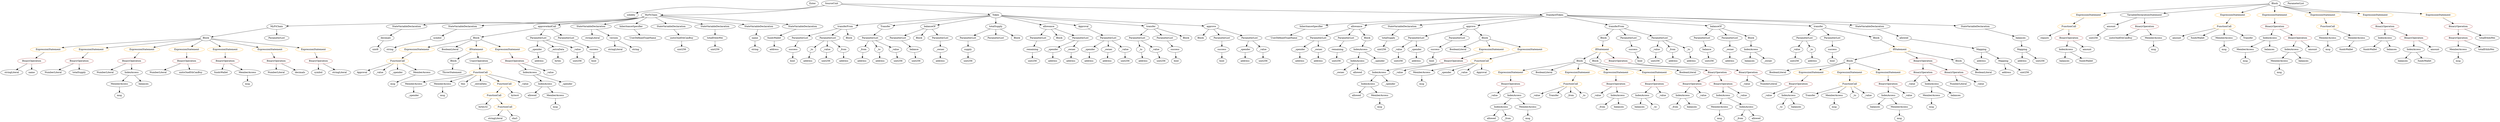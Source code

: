 strict digraph {
	graph [bb="0,0,13162,756"];
	node [label="\N"];
	Enter	[height=0.5,
		pos="4139.1,738",
		width=0.83628];
	ParameterList_Unnamed_22	[color=black,
		height=0.5,
		label=ParameterList,
		pos="6881.1,522",
		width=1.7095];
	Parameter__spender_3	[color=black,
		height=0.5,
		label=_spender,
		pos="6779.1,450",
		width=1.2521];
	ParameterList_Unnamed_22 -> Parameter__spender_3	[pos="e,6801,466.03 6857.7,504.94 6843.5,495.25 6825.4,482.78 6810.1,472.27"];
	Parameter__owner_3	[color=black,
		height=0.5,
		label=_owner,
		pos="6881.1,450",
		width=1.0719];
	ParameterList_Unnamed_22 -> Parameter__owner_3	[pos="e,6881.1,468.1 6881.1,503.7 6881.1,496.41 6881.1,487.73 6881.1,479.54"];
	ElementaryTypeName_bool_2	[color=black,
		height=0.5,
		label=bool,
		pos="6384.1,378",
		width=0.76697];
	IndexAccess_Unnamed_18	[color=black,
		height=0.5,
		label=IndexAccess,
		pos="12709,450",
		width=1.6402];
	Identifier_balances_10	[color=black,
		height=0.5,
		label=balances,
		pos="12651,378",
		width=1.1828];
	IndexAccess_Unnamed_18 -> Identifier_balances_10	[pos="e,12665,395.31 12695,432.05 12688,423.68 12680,413.4 12672,404.13"];
	Identifier_fundsWallet_3	[color=black,
		height=0.5,
		label=fundsWallet,
		pos="12767,378",
		width=1.5293];
	IndexAccess_Unnamed_18 -> Identifier_fundsWallet_3	[pos="e,12753,395.79 12723,432.05 12730,423.8 12738,413.7 12746,404.54"];
	IndexAccess_Unnamed_10	[color=black,
		height=0.5,
		label=IndexAccess,
		pos="9187.1,450",
		width=1.6402];
	Identifier_balances_6	[color=black,
		height=0.5,
		label=balances,
		pos="9179.1,378",
		width=1.1828];
	IndexAccess_Unnamed_10 -> Identifier_balances_6	[pos="e,9181,396.1 9185.1,431.7 9184.2,424.41 9183.3,415.73 9182.3,407.54"];
	Identifier__owner	[color=black,
		height=0.5,
		label=_owner,
		pos="9278.1,378",
		width=1.0719];
	IndexAccess_Unnamed_10 -> Identifier__owner	[pos="e,9258.6,393.95 9208.2,432.76 9220.5,423.25 9236.3,411.1 9249.8,400.77"];
	ElementaryTypeName_address_2	[color=black,
		height=0.5,
		label=address,
		pos="4405.1,378",
		width=1.0996];
	ExpressionStatement_Unnamed_5	[color=orange,
		height=0.5,
		label=ExpressionStatement,
		pos="7920.1,306",
		width=2.458];
	BinaryOperation_Unnamed_12	[color=brown,
		height=0.5,
		label=BinaryOperation,
		pos="7872.1,234",
		width=1.9867];
	ExpressionStatement_Unnamed_5 -> BinaryOperation_Unnamed_12	[pos="e,7883.8,252.1 7908.2,287.7 7902.8,279.81 7896.3,270.3 7890.3,261.55"];
	MemberAccess_Unnamed_11	[color=black,
		height=0.5,
		label=MemberAccess,
		pos="11797,450",
		width=1.9174];
	Identifier_msg_11	[color=black,
		height=0.5,
		label=msg,
		pos="11797,378",
		width=0.75];
	MemberAccess_Unnamed_11 -> Identifier_msg_11	[pos="e,11797,396.1 11797,431.7 11797,424.41 11797,415.73 11797,407.54"];
	FunctionCall_Unnamed_5	[color=orange,
		height=0.5,
		label=FunctionCall,
		pos="12237,594",
		width=1.6125];
	MemberAccess_Unnamed_15	[color=black,
		height=0.5,
		label=MemberAccess,
		pos="12237,522",
		width=1.9174];
	FunctionCall_Unnamed_5 -> MemberAccess_Unnamed_15	[pos="e,12237,540.1 12237,575.7 12237,568.41 12237,559.73 12237,551.54"];
	MemberAccess_Unnamed_14	[color=black,
		height=0.5,
		label=MemberAccess,
		pos="12393,522",
		width=1.9174];
	FunctionCall_Unnamed_5 -> MemberAccess_Unnamed_14	[pos="e,12359,538.16 12269,578.67 12292,568.34 12323,554.28 12349,542.87"];
	BinaryOperation_Unnamed_29	[color=brown,
		height=0.5,
		label=BinaryOperation,
		pos="2704.1,378",
		width=1.9867];
	IndexAccess_Unnamed_21	[color=black,
		height=0.5,
		label=IndexAccess,
		pos="2791.1,306",
		width=1.6402];
	BinaryOperation_Unnamed_29 -> IndexAccess_Unnamed_21	[pos="e,2770.9,323.23 2724.7,360.41 2735.8,351.45 2749.7,340.25 2762,330.42"];
	Identifier__value_14	[color=black,
		height=0.5,
		label=_value,
		pos="2903.1,306",
		width=0.96103];
	BinaryOperation_Unnamed_29 -> Identifier__value_14	[pos="e,2876.1,317.6 2746.3,363.05 2777.6,352.61 2821.1,337.81 2859.1,324 2861.1,323.24 2863.3,322.46 2865.4,321.66"];
	ExpressionStatement_Unnamed_11	[color=orange,
		height=0.5,
		label=ExpressionStatement,
		pos="222.06,450",
		width=2.458];
	BinaryOperation_Unnamed_16	[color=brown,
		height=0.5,
		label=BinaryOperation,
		pos="156.06,378",
		width=1.9867];
	ExpressionStatement_Unnamed_11 -> BinaryOperation_Unnamed_16	[pos="e,171.89,395.79 206.08,432.05 198.14,423.63 188.38,413.28 179.6,403.97"];
	Identifier_allowed_4	[color=black,
		height=0.5,
		label=allowed,
		pos="2867.1,162",
		width=1.0858];
	IndexAccess_Unnamed_6	[color=black,
		height=0.5,
		label=IndexAccess,
		pos="8580.1,162",
		width=1.6402];
	Identifier_balances_4	[color=black,
		height=0.5,
		label=balances,
		pos="8571.1,90",
		width=1.1828];
	IndexAccess_Unnamed_6 -> Identifier_balances_4	[pos="e,8573.3,108.1 8577.8,143.7 8576.9,136.32 8575.8,127.52 8574.7,119.25"];
	Identifier__to_2	[color=black,
		height=0.5,
		label=_to,
		pos="8659.1,90",
		width=0.75];
	IndexAccess_Unnamed_6 -> Identifier__to_2	[pos="e,8643.2,105.02 8598.4,144.76 8609.2,135.17 8623,122.91 8634.8,112.52"];
	NumberLiteral_Unnamed	[color=black,
		height=0.5,
		label=NumberLiteral,
		pos="10268,234",
		width=1.765];
	ElementaryTypeName_address_6	[color=black,
		height=0.5,
		label=address,
		pos="5470.1,378",
		width=1.0996];
	FunctionDefinition_MyFiChain	[color=black,
		height=0.5,
		label=MyFiChain,
		pos="1459.1,594",
		width=1.4462];
	Block_Unnamed_15	[color=black,
		height=0.5,
		label=Block,
		pos="1067.1,522",
		width=0.90558];
	FunctionDefinition_MyFiChain -> Block_Unnamed_15	[pos="e,1098,528.52 1413.7,584.9 1337.2,571.24 1183.5,543.8 1109.2,530.53"];
	ParameterList_Unnamed_24	[color=black,
		height=0.5,
		label=ParameterList,
		pos="1459.1,522",
		width=1.7095];
	FunctionDefinition_MyFiChain -> ParameterList_Unnamed_24	[pos="e,1459.1,540.1 1459.1,575.7 1459.1,568.41 1459.1,559.73 1459.1,551.54"];
	PragmaDirective_solidity	[color=black,
		height=0.5,
		label=solidity,
		pos="3309.1,666",
		width=1.0442];
	ParameterList_Unnamed_13	[color=black,
		height=0.5,
		label=ParameterList,
		pos="5776.1,522",
		width=1.7095];
	VariableDeclaration__spender	[color=black,
		height=0.5,
		label=_spender,
		pos="5674.1,450",
		width=1.2521];
	ParameterList_Unnamed_13 -> VariableDeclaration__spender	[pos="e,5696,466.03 5752.7,504.94 5738.5,495.25 5720.4,482.78 5705.1,472.27"];
	VariableDeclaration__owner	[color=black,
		height=0.5,
		label=_owner,
		pos="5776.1,450",
		width=1.0719];
	ParameterList_Unnamed_13 -> VariableDeclaration__owner	[pos="e,5776.1,468.1 5776.1,503.7 5776.1,496.41 5776.1,487.73 5776.1,479.54"];
	VariableDeclaration__value_1	[color=black,
		height=0.5,
		label=_value,
		pos="5867.1,450",
		width=0.96103];
	ParameterList_Unnamed_13 -> VariableDeclaration__value_1	[pos="e,5848.2,465.48 5797.2,504.76 5809.7,495.12 5825.8,482.77 5839.3,472.34"];
	Block_Unnamed_18	[color=black,
		height=0.5,
		label=Block,
		pos="2386.1,378",
		width=0.90558];
	ThrowStatement_Unnamed	[color=black,
		height=0.5,
		label=ThrowStatement,
		pos="2379.1,306",
		width=2.0006];
	Block_Unnamed_18 -> ThrowStatement_Unnamed	[pos="e,2380.8,324.1 2384.3,359.7 2383.6,352.41 2382.7,343.73 2381.9,335.54"];
	BinaryOperation_Unnamed_10	[color=brown,
		height=0.5,
		label=BinaryOperation,
		pos="8652.1,234",
		width=1.9867];
	BinaryOperation_Unnamed_10 -> IndexAccess_Unnamed_6	[pos="e,8596.8,179.31 8634.6,216.05 8625.7,207.42 8614.8,196.76 8605,187.27"];
	Identifier__value_8	[color=black,
		height=0.5,
		label=_value,
		pos="8692.1,162",
		width=0.96103];
	BinaryOperation_Unnamed_10 -> Identifier__value_8	[pos="e,8682.6,179.62 8661.9,215.7 8666.5,207.78 8671.9,198.23 8676.9,189.44"];
	Parameter__value_3	[color=black,
		height=0.5,
		label=_value,
		pos="9384.1,450",
		width=0.96103];
	ElementaryTypeName_uint256_8	[color=black,
		height=0.5,
		label=uint256,
		pos="9380.1,378",
		width=1.0442];
	Parameter__value_3 -> ElementaryTypeName_uint256_8	[pos="e,9381,396.1 9383.1,431.7 9382.7,424.41 9382.2,415.73 9381.7,407.54"];
	VariableDeclaration_amount	[color=black,
		height=0.5,
		label=amount,
		pos="11035,594",
		width=1.0581];
	ElementaryTypeName_uint256_18	[color=black,
		height=0.5,
		label=uint256,
		pos="10988,522",
		width=1.0442];
	VariableDeclaration_amount -> ElementaryTypeName_uint256_18	[pos="e,10999,539.47 11024,576.41 11018,568.22 11012,558.14 11005,548.95"];
	Identifier_msg_5	[color=black,
		height=0.5,
		label=msg,
		pos="7208.1,90",
		width=0.75];
	ParameterList_Unnamed_20	[color=black,
		height=0.5,
		label=ParameterList,
		pos="7411.1,522",
		width=1.7095];
	Parameter__value_5	[color=black,
		height=0.5,
		label=_value,
		pos="7313.1,450",
		width=0.96103];
	ParameterList_Unnamed_20 -> Parameter__value_5	[pos="e,7332.9,465.16 7388.8,505.12 7375,495.26 7357.1,482.47 7342.2,471.81"];
	Parameter__spender_2	[color=black,
		height=0.5,
		label=_spender,
		pos="7411.1,450",
		width=1.2521];
	ParameterList_Unnamed_20 -> Parameter__spender_2	[pos="e,7411.1,468.1 7411.1,503.7 7411.1,496.41 7411.1,487.73 7411.1,479.54"];
	Identifier_unitsOneEthCanBuy_1	[color=black,
		height=0.5,
		label=unitsOneEthCanBuy,
		pos="11130,522",
		width=2.3887];
	FunctionCall_Unnamed_7	[color=orange,
		height=0.5,
		label=FunctionCall,
		pos="2527.1,306",
		width=1.6125];
	MemberAccess_Unnamed_18	[color=black,
		height=0.5,
		label=MemberAccess,
		pos="2161.1,234",
		width=1.9174];
	FunctionCall_Unnamed_7 -> MemberAccess_Unnamed_18	[pos="e,2211.7,246.46 2484.3,293.56 2476.3,291.58 2467.9,289.64 2460.1,288 2362.6,267.74 2336.8,270.6 2239.1,252 2233.8,251 2228.4,249.92 \
2222.9,248.79"];
	MemberAccess_Unnamed_19	[color=black,
		height=0.5,
		label=MemberAccess,
		pos="2317.1,234",
		width=1.9174];
	FunctionCall_Unnamed_7 -> MemberAccess_Unnamed_19	[pos="e,2358.6,248.84 2488.5,292.16 2455,280.99 2406.2,264.7 2369.2,252.36"];
	Identifier_this	[color=black,
		height=0.5,
		label=this,
		pos="2431.1,234",
		width=0.75];
	FunctionCall_Unnamed_7 -> Identifier_this	[pos="e,2448.9,248.01 2505.3,289.12 2491.3,278.92 2473,265.61 2458.1,254.74"];
	Identifier__extraData	[color=black,
		height=0.5,
		label=_extraData,
		pos="2527.1,234",
		width=1.4046];
	FunctionCall_Unnamed_7 -> Identifier__extraData	[pos="e,2527.1,252.1 2527.1,287.7 2527.1,280.41 2527.1,271.73 2527.1,263.54"];
	FunctionCall_Unnamed_8	[color=orange,
		height=0.5,
		label=FunctionCall,
		pos="2654.1,234",
		width=1.6125];
	FunctionCall_Unnamed_7 -> FunctionCall_Unnamed_8	[pos="e,2626.6,250.16 2554.6,289.81 2572.8,279.81 2596.7,266.6 2616.6,255.65"];
	Identifier__value_16	[color=black,
		height=0.5,
		label=_value,
		pos="2765.1,234",
		width=0.96103];
	FunctionCall_Unnamed_7 -> Identifier__value_16	[pos="e,2738.2,245.87 2571.7,294.17 2611.3,284.26 2670.5,268.63 2721.1,252 2723.2,251.31 2725.3,250.58 2727.5,249.81"];
	MemberAccess_Unnamed_12	[color=black,
		height=0.5,
		label=MemberAccess,
		pos="11982,378",
		width=1.9174];
	Identifier_msg_12	[color=black,
		height=0.5,
		label=msg,
		pos="11982,306",
		width=0.75];
	MemberAccess_Unnamed_12 -> Identifier_msg_12	[pos="e,11982,324.1 11982,359.7 11982,352.41 11982,343.73 11982,335.54"];
	ParameterList_Unnamed_4	[color=black,
		height=0.5,
		label=ParameterList,
		pos="5936.1,522",
		width=1.7095];
	Parameter__to	[color=black,
		height=0.5,
		label=_to,
		pos="5953.1,450",
		width=0.75];
	ParameterList_Unnamed_4 -> Parameter__to	[pos="e,5948.9,468.1 5940.3,503.7 5942.1,496.32 5944.2,487.52 5946.2,479.25"];
	Parameter__value	[color=black,
		height=0.5,
		label=_value,
		pos="6037.1,450",
		width=0.96103];
	ParameterList_Unnamed_4 -> Parameter__value	[pos="e,6017.1,464.86 5959.2,504.94 5973.7,494.91 5992.5,481.92 6007.9,471.19"];
	stringLiteral_Unnamed_2	[color=black,
		height=0.5,
		label=stringLiteral,
		pos="54.058,306",
		width=1.5016];
	Parameter__value_4	[color=black,
		height=0.5,
		label=_value,
		pos="8679.1,450",
		width=0.96103];
	ElementaryTypeName_uint256_9	[color=black,
		height=0.5,
		label=uint256,
		pos="8676.1,378",
		width=1.0442];
	Parameter__value_4 -> ElementaryTypeName_uint256_9	[pos="e,8676.8,396.1 8678.3,431.7 8678,424.41 8677.6,415.73 8677.3,407.54"];
	BinaryOperation_Unnamed_6	[color=brown,
		height=0.5,
		label=BinaryOperation,
		pos="8977.1,306",
		width=1.9867];
	BinaryOperation_Unnamed_7	[color=brown,
		height=0.5,
		label=BinaryOperation,
		pos="8853.1,234",
		width=1.9867];
	BinaryOperation_Unnamed_6 -> BinaryOperation_Unnamed_7	[pos="e,8881.1,250.82 8948.9,289.12 8931.8,279.45 8909.7,266.98 8891,256.44"];
	BinaryOperation_Unnamed_8	[color=brown,
		height=0.5,
		label=BinaryOperation,
		pos="9014.1,234",
		width=1.9867];
	BinaryOperation_Unnamed_6 -> BinaryOperation_Unnamed_8	[pos="e,9005,252.1 8986.2,287.7 8990.3,279.98 8995.2,270.71 8999.7,262.11"];
	Block_Unnamed_10	[color=black,
		height=0.5,
		label=Block,
		pos="8267.1,378",
		width=0.90558];
	Block_Unnamed_10 -> ExpressionStatement_Unnamed_5	[pos="e,7981.2,319.34 8236.6,370.85 8182.3,359.89 8067.4,336.73 7992.1,321.52"];
	BooleanLiteral_Unnamed_2	[color=black,
		height=0.5,
		label=BooleanLiteral,
		pos="8091.1,306",
		width=1.7788];
	Block_Unnamed_10 -> BooleanLiteral_Unnamed_2	[pos="e,8126.9,321.26 8241.1,366.67 8213.8,355.83 8170.4,338.55 8137.3,325.38"];
	ExpressionStatement_Unnamed_6	[color=orange,
		height=0.5,
		label=ExpressionStatement,
		pos="8262.1,306",
		width=2.458];
	Block_Unnamed_10 -> ExpressionStatement_Unnamed_6	[pos="e,8263.3,324.1 8265.8,359.7 8265.3,352.41 8264.7,343.73 8264.1,335.54"];
	ExpressionStatement_Unnamed_4	[color=orange,
		height=0.5,
		label=ExpressionStatement,
		pos="8457.1,306",
		width=2.458];
	Block_Unnamed_10 -> ExpressionStatement_Unnamed_4	[pos="e,8415.1,322.19 8293.2,367.06 8299.4,364.73 8306,362.27 8312.1,360 8342.7,348.63 8377,336.07 8404.5,326.04"];
	ExpressionStatement_Unnamed_3	[color=orange,
		height=0.5,
		label=ExpressionStatement,
		pos="8652.1,306",
		width=2.458];
	Block_Unnamed_10 -> ExpressionStatement_Unnamed_3	[pos="e,8586.7,318.56 8292.5,366.33 8298.8,363.97 8305.6,361.68 8312.1,360 8417.3,332.63 8446.7,341.29 8554.1,324 8561,322.88 8568.2,321.69 \
8575.4,320.48"];
	ElementaryTypeName_uint256_4	[color=black,
		height=0.5,
		label=uint256,
		pos="6604.1,378",
		width=1.0442];
	VariableDeclaration_totalSupply	[color=black,
		height=0.5,
		label=totalSupply,
		pos="7259.1,522",
		width=1.4739];
	ElementaryTypeName_uint256_15	[color=black,
		height=0.5,
		label=uint256,
		pos="7223.1,450",
		width=1.0442];
	VariableDeclaration_totalSupply -> ElementaryTypeName_uint256_15	[pos="e,7231.7,467.79 7250.3,504.05 7246.3,496.23 7241.4,486.75 7236.9,477.98"];
	Identifier_Transfer	[color=black,
		height=0.5,
		label=Transfer,
		pos="9458.1,162",
		width=1.1689];
	StateVariableDeclaration_Unnamed_4	[color=black,
		height=0.5,
		label=StateVariableDeclaration,
		pos="2143.1,594",
		width=2.8184];
	VariableDeclaration_decimals	[color=black,
		height=0.5,
		label=decimals,
		pos="2038.1,522",
		width=1.1967];
	StateVariableDeclaration_Unnamed_4 -> VariableDeclaration_decimals	[pos="e,2060.2,537.73 2117.9,576.23 2103.3,566.52 2084.9,554.21 2069.4,543.87"];
	Identifier__value	[color=black,
		height=0.5,
		label=_value,
		pos="10015,234",
		width=0.96103];
	ParameterList_Unnamed_21	[color=black,
		height=0.5,
		label=ParameterList,
		pos="7623.1,522",
		width=1.7095];
	Parameter_success_5	[color=black,
		height=0.5,
		label=success,
		pos="7514.1,450",
		width=1.1135];
	ParameterList_Unnamed_21 -> Parameter_success_5	[pos="e,7536.5,465.39 7598.3,505.12 7582.8,495.13 7562.6,482.16 7545.9,471.42"];
	Parameter_success_1	[color=black,
		height=0.5,
		label=success,
		pos="4140.1,450",
		width=1.1135];
	ElementaryTypeName_bool_1	[color=black,
		height=0.5,
		label=bool,
		pos="4130.1,378",
		width=0.76697];
	Parameter_success_1 -> ElementaryTypeName_bool_1	[pos="e,4132.5,396.1 4137.6,431.7 4136.5,424.32 4135.3,415.52 4134.1,407.25"];
	Identifier_name	[color=black,
		height=0.5,
		label=name,
		pos="156.06,306",
		width=0.83628];
	ParameterList_Unnamed_5	[color=black,
		height=0.5,
		label=ParameterList,
		pos="6077.1,522",
		width=1.7095];
	Parameter_success	[color=black,
		height=0.5,
		label=success,
		pos="6132.1,450",
		width=1.1135];
	ParameterList_Unnamed_5 -> Parameter_success	[pos="e,6119.2,467.31 6090.4,504.05 6097,495.68 6105,485.4 6112.3,476.13"];
	IndexAccess_Unnamed_12	[color=black,
		height=0.5,
		label=IndexAccess,
		pos="7145.1,234",
		width=1.6402];
	Identifier_allowed_2	[color=black,
		height=0.5,
		label=allowed,
		pos="7082.1,162",
		width=1.0858];
	IndexAccess_Unnamed_12 -> Identifier_allowed_2	[pos="e,7096.4,178.99 7130.1,216.41 7122.3,207.74 7112.6,196.97 7104,187.38"];
	MemberAccess_Unnamed_5	[color=black,
		height=0.5,
		label=MemberAccess,
		pos="7208.1,162",
		width=1.9174];
	IndexAccess_Unnamed_12 -> MemberAccess_Unnamed_5	[pos="e,7192.8,179.96 7160,216.41 7167.5,208.08 7176.7,197.8 7185.1,188.49"];
	Identifier_msg_17	[color=black,
		height=0.5,
		label=msg,
		pos="2317.1,162",
		width=0.75];
	BinaryOperation_Unnamed_20	[color=brown,
		height=0.5,
		label=BinaryOperation,
		pos="1165.1,378",
		width=1.9867];
	Identifier_fundsWallet	[color=black,
		height=0.5,
		label=fundsWallet,
		pos="1147.1,306",
		width=1.5293];
	BinaryOperation_Unnamed_20 -> Identifier_fundsWallet	[pos="e,1151.5,324.1 1160.6,359.7 1158.7,352.32 1156.4,343.52 1154.3,335.25"];
	MemberAccess_Unnamed_8	[color=black,
		height=0.5,
		label=MemberAccess,
		pos="1289.1,306",
		width=1.9174];
	BinaryOperation_Unnamed_20 -> MemberAccess_Unnamed_8	[pos="e,1261,322.82 1193.2,361.12 1210.3,351.45 1232.4,338.98 1251.1,328.44"];
	Parameter__owner	[color=black,
		height=0.5,
		label=_owner,
		pos="4905.1,450",
		width=1.0719];
	ElementaryTypeName_address	[color=black,
		height=0.5,
		label=address,
		pos="4905.1,378",
		width=1.0996];
	Parameter__owner -> ElementaryTypeName_address	[pos="e,4905.1,396.1 4905.1,431.7 4905.1,424.41 4905.1,415.73 4905.1,407.54"];
	ExpressionStatement_Unnamed_23	[color=orange,
		height=0.5,
		label=ExpressionStatement,
		pos="2201.1,450",
		width=2.458];
	FunctionCall_Unnamed_6	[color=orange,
		height=0.5,
		label=FunctionCall,
		pos="2088.1,378",
		width=1.6125];
	ExpressionStatement_Unnamed_23 -> FunctionCall_Unnamed_6	[pos="e,2113.1,394.51 2174.3,432.41 2158.8,422.81 2139.1,410.63 2122.5,400.33"];
	Identifier_Approval_1	[color=black,
		height=0.5,
		label=Approval,
		pos="1892.1,306",
		width=1.266];
	FunctionCall_Unnamed_6 -> Identifier_Approval_1	[pos="e,1925.2,318.83 2051.2,363.83 2018.5,352.15 1970.6,335.06 1935.9,322.67"];
	Identifier__value_15	[color=black,
		height=0.5,
		label=_value,
		pos="1990.1,306",
		width=0.96103];
	FunctionCall_Unnamed_6 -> Identifier__value_15	[pos="e,2009.9,321.16 2065.8,361.12 2052,351.26 2034.1,338.47 2019.2,327.81"];
	Identifier__spender_4	[color=black,
		height=0.5,
		label=_spender,
		pos="2088.1,306",
		width=1.2521];
	FunctionCall_Unnamed_6 -> Identifier__spender_4	[pos="e,2088.1,324.1 2088.1,359.7 2088.1,352.41 2088.1,343.73 2088.1,335.54"];
	MemberAccess_Unnamed_17	[color=black,
		height=0.5,
		label=MemberAccess,
		pos="2220.1,306",
		width=1.9174];
	FunctionCall_Unnamed_6 -> MemberAccess_Unnamed_17	[pos="e,2190.4,322.72 2116.4,361.98 2135,352.09 2159.7,338.98 2180.4,328.05"];
	ExpressionStatement_Unnamed_10	[color=orange,
		height=0.5,
		label=ExpressionStatement,
		pos="508.06,450",
		width=2.458];
	BinaryOperation_Unnamed_15	[color=brown,
		height=0.5,
		label=BinaryOperation,
		pos="403.06,378",
		width=1.9867];
	ExpressionStatement_Unnamed_10 -> BinaryOperation_Unnamed_15	[pos="e,427.4,395.23 483.17,432.41 469.34,423.19 451.94,411.59 436.89,401.55"];
	VariableDeclaration_symbol	[color=black,
		height=0.5,
		label=symbol,
		pos="2303.1,522",
		width=1.0581];
	ElementaryTypeName_string_1	[color=black,
		height=0.5,
		label=string,
		pos="2063.1,450",
		width=0.864];
	VariableDeclaration_symbol -> ElementaryTypeName_string_1	[pos="e,2087.1,461.61 2269.2,513.43 2229.3,504.18 2161.1,487.33 2104.1,468 2102,467.3 2099.9,466.54 2097.7,465.75"];
	ElementaryTypeName_uint256_5	[color=black,
		height=0.5,
		label=uint256,
		pos="5361.1,378",
		width=1.0442];
	Parameter__spender	[color=black,
		height=0.5,
		label=_spender,
		pos="6506.1,450",
		width=1.2521];
	ElementaryTypeName_address_4	[color=black,
		height=0.5,
		label=address,
		pos="6506.1,378",
		width=1.0996];
	Parameter__spender -> ElementaryTypeName_address_4	[pos="e,6506.1,396.1 6506.1,431.7 6506.1,424.41 6506.1,415.73 6506.1,407.54"];
	VariableDeclaration__from	[color=black,
		height=0.5,
		label=_from,
		pos="4507.1,450",
		width=0.93331];
	ElementaryTypeName_address_7	[color=black,
		height=0.5,
		label=address,
		pos="4502.1,378",
		width=1.0996];
	VariableDeclaration__from -> ElementaryTypeName_address_7	[pos="e,4503.3,396.1 4505.8,431.7 4505.3,424.41 4504.7,415.73 4504.1,407.54"];
	Block_Unnamed_7	[color=black,
		height=0.5,
		label=Block,
		pos="9658.1,378",
		width=0.90558];
	BooleanLiteral_Unnamed	[color=black,
		height=0.5,
		label=BooleanLiteral,
		pos="9292.1,306",
		width=1.7788];
	Block_Unnamed_7 -> BooleanLiteral_Unnamed	[pos="e,9339.3,318.44 9631.9,366.71 9624.9,364.24 9617.3,361.79 9610.1,360 9503.7,333.58 9473.8,344.29 9366.1,324 9360.9,323.03 9355.6,\
321.95 9350.2,320.82"];
	ExpressionStatement_Unnamed_1	[color=orange,
		height=0.5,
		label=ExpressionStatement,
		pos="9463.1,306",
		width=2.458];
	Block_Unnamed_7 -> ExpressionStatement_Unnamed_1	[pos="e,9505.5,322.24 9631.4,367.41 9601.8,356.81 9553.5,339.47 9516.2,326.08"];
	ExpressionStatement_Unnamed_2	[color=orange,
		height=0.5,
		label=ExpressionStatement,
		pos="9658.1,306",
		width=2.458];
	Block_Unnamed_7 -> ExpressionStatement_Unnamed_2	[pos="e,9658.1,324.1 9658.1,359.7 9658.1,352.41 9658.1,343.73 9658.1,335.54"];
	ExpressionStatement_Unnamed	[color=orange,
		height=0.5,
		label=ExpressionStatement,
		pos="9853.1,306",
		width=2.458];
	Block_Unnamed_7 -> ExpressionStatement_Unnamed	[pos="e,9810.6,322.24 9684.8,367.41 9714.3,356.81 9762.6,339.47 9799.9,326.08"];
	Identifier_msg_4	[color=black,
		height=0.5,
		label=msg,
		pos="7945.1,18",
		width=0.75];
	Identifier_balances_8	[color=black,
		height=0.5,
		label=balances,
		pos="10746,378",
		width=1.1828];
	FunctionDefinition_transferFrom	[color=black,
		height=0.5,
		label=transferFrom,
		pos="4405.1,594",
		width=1.6402];
	ParameterList_Unnamed_7	[color=black,
		height=0.5,
		label=ParameterList,
		pos="4175.1,522",
		width=1.7095];
	FunctionDefinition_transferFrom -> ParameterList_Unnamed_7	[pos="e,4216.7,535.67 4364.2,580.57 4326.1,568.98 4269.1,551.64 4227.7,539.02"];
	ParameterList_Unnamed_6	[color=black,
		height=0.5,
		label=ParameterList,
		pos="4316.1,522",
		width=1.7095];
	FunctionDefinition_transferFrom -> ParameterList_Unnamed_6	[pos="e,4336.9,539.39 4384.4,576.76 4372.9,567.73 4358.4,556.33 4345.7,546.35"];
	Block_Unnamed_3	[color=black,
		height=0.5,
		label=Block,
		pos="4428.1,522",
		width=0.90558];
	FunctionDefinition_transferFrom -> Block_Unnamed_3	[pos="e,4422.4,540.1 4410.7,575.7 4413.2,568.24 4416.1,559.32 4418.9,550.97"];
	BinaryOperation_Unnamed_18	[color=brown,
		height=0.5,
		label=BinaryOperation,
		pos="1664.1,378",
		width=1.9867];
	Identifier_symbol	[color=black,
		height=0.5,
		label=symbol,
		pos="1664.1,306",
		width=1.0581];
	BinaryOperation_Unnamed_18 -> Identifier_symbol	[pos="e,1664.1,324.1 1664.1,359.7 1664.1,352.41 1664.1,343.73 1664.1,335.54"];
	stringLiteral_Unnamed_3	[color=black,
		height=0.5,
		label=stringLiteral,
		pos="1774.1,306",
		width=1.5016];
	BinaryOperation_Unnamed_18 -> stringLiteral_Unnamed_3	[pos="e,1749.8,322.43 1689.6,360.76 1704.6,351.2 1723.8,338.98 1740.1,328.61"];
	VariableDeclaration_fundsWallet	[color=black,
		height=0.5,
		label=fundsWallet,
		pos="4040.1,522",
		width=1.5293];
	ElementaryTypeName_address_21	[color=black,
		height=0.5,
		label=address,
		pos="4040.1,450",
		width=1.0996];
	VariableDeclaration_fundsWallet -> ElementaryTypeName_address_21	[pos="e,4040.1,468.1 4040.1,503.7 4040.1,496.41 4040.1,487.73 4040.1,479.54"];
	Block_Unnamed_17	[color=black,
		height=0.5,
		label=Block,
		pos="2507.1,522",
		width=0.90558];
	Block_Unnamed_17 -> ExpressionStatement_Unnamed_23	[pos="e,2258.3,464.1 2477.2,514.16 2429.3,503.22 2334.4,481.49 2269.3,466.61"];
	BooleanLiteral_Unnamed_5	[color=black,
		height=0.5,
		label=BooleanLiteral,
		pos="2372.1,450",
		width=1.7788];
	Block_Unnamed_17 -> BooleanLiteral_Unnamed_5	[pos="e,2401.6,466.3 2483.9,508.97 2464,498.68 2435.1,483.66 2411.6,471.49"];
	IfStatement_Unnamed_2	[color=orange,
		height=0.5,
		label=IfStatement,
		pos="2507.1,450",
		width=1.4739];
	Block_Unnamed_17 -> IfStatement_Unnamed_2	[pos="e,2507.1,468.1 2507.1,503.7 2507.1,496.41 2507.1,487.73 2507.1,479.54"];
	ExpressionStatement_Unnamed_22	[color=orange,
		height=0.5,
		label=ExpressionStatement,
		pos="2667.1,450",
		width=2.458];
	Block_Unnamed_17 -> ExpressionStatement_Unnamed_22	[pos="e,2631,466.8 2532.1,510.06 2555.7,499.72 2591.8,483.94 2620.7,471.3"];
	BinaryOperation_Unnamed_14	[color=brown,
		height=0.5,
		label=BinaryOperation,
		pos="679.06,378",
		width=1.9867];
	NumberLiteral_Unnamed_2	[color=black,
		height=0.5,
		label=NumberLiteral,
		pos="538.06,306",
		width=1.765];
	BinaryOperation_Unnamed_14 -> NumberLiteral_Unnamed_2	[pos="e,568.3,322.01 647.77,361.46 627.31,351.31 600.41,337.95 578.36,327.01"];
	IndexAccess_Unnamed_15	[color=black,
		height=0.5,
		label=IndexAccess,
		pos="679.06,306",
		width=1.6402];
	BinaryOperation_Unnamed_14 -> IndexAccess_Unnamed_15	[pos="e,679.06,324.1 679.06,359.7 679.06,352.41 679.06,343.73 679.06,335.54"];
	Parameter_balance_1	[color=black,
		height=0.5,
		label=balance,
		pos="8953.1,450",
		width=1.0719];
	ElementaryTypeName_uint256_10	[color=black,
		height=0.5,
		label=uint256,
		pos="8963.1,378",
		width=1.0442];
	Parameter_balance_1 -> ElementaryTypeName_uint256_10	[pos="e,8960.6,396.1 8955.5,431.7 8956.6,424.32 8957.8,415.52 8959,407.25"];
	NumberLiteral_Unnamed_4	[color=black,
		height=0.5,
		label=NumberLiteral,
		pos="1440.1,306",
		width=1.765];
	BinaryOperation_Unnamed_19	[color=brown,
		height=0.5,
		label=BinaryOperation,
		pos="970.06,378",
		width=1.9867];
	NumberLiteral_Unnamed_5	[color=black,
		height=0.5,
		label=NumberLiteral,
		pos="820.06,306",
		width=1.765];
	BinaryOperation_Unnamed_19 -> NumberLiteral_Unnamed_5	[pos="e,852.13,321.97 937.14,361.64 915.13,351.37 885.97,337.76 862.26,326.69"];
	Identifier_unitsOneEthCanBuy	[color=black,
		height=0.5,
		label=unitsOneEthCanBuy,
		pos="988.06,306",
		width=2.3887];
	BinaryOperation_Unnamed_19 -> Identifier_unitsOneEthCanBuy	[pos="e,983.66,324.1 974.51,359.7 976.4,352.32 978.67,343.52 980.79,335.25"];
	Parameter__to_2	[color=black,
		height=0.5,
		label=_to,
		pos="9471.1,450",
		width=0.75];
	ElementaryTypeName_address_11	[color=black,
		height=0.5,
		label=address,
		pos="9475.1,378",
		width=1.0996];
	Parameter__to_2 -> ElementaryTypeName_address_11	[pos="e,9474.1,396.1 9472,431.7 9472.5,424.41 9473,415.73 9473.4,407.54"];
	MemberAccess_Unnamed_9	[color=black,
		height=0.5,
		label=MemberAccess,
		pos="12949,450",
		width=1.9174];
	Identifier_msg_9	[color=black,
		height=0.5,
		label=msg,
		pos="12949,378",
		width=0.75];
	MemberAccess_Unnamed_9 -> Identifier_msg_9	[pos="e,12949,396.1 12949,431.7 12949,424.41 12949,415.73 12949,407.54"];
	Identifier_amount_3	[color=black,
		height=0.5,
		label=amount,
		pos="11428,522",
		width=1.0581];
	ParameterList_Unnamed_11	[color=black,
		height=0.5,
		label=ParameterList,
		pos="5411.1,522",
		width=1.7095];
	Parameter_remaining	[color=black,
		height=0.5,
		label=remaining,
		pos="5361.1,450",
		width=1.2798];
	ParameterList_Unnamed_11 -> Parameter_remaining	[pos="e,5373.1,467.79 5399,504.05 5393.2,495.97 5386.1,486.12 5379.7,477.11"];
	ParameterList_Unnamed_7 -> Parameter_success_1	[pos="e,4148.4,467.62 4166.4,503.7 4162.5,495.87 4157.8,486.44 4153.4,477.73"];
	Parameter__to_1	[color=black,
		height=0.5,
		label=_to,
		pos="4231.1,450",
		width=0.75];
	ElementaryTypeName_address_3	[color=black,
		height=0.5,
		label=address,
		pos="4215.1,378",
		width=1.0996];
	Parameter__to_1 -> ElementaryTypeName_address_3	[pos="e,4219,396.1 4227.1,431.7 4225.4,424.32 4223.4,415.52 4221.5,407.25"];
	Identifier__value_3	[color=black,
		height=0.5,
		label=_value,
		pos="9227.1,162",
		width=0.96103];
	ParameterList_Unnamed_26	[color=black,
		height=0.5,
		label=ParameterList,
		pos="2837.1,522",
		width=1.7095];
	Parameter__spender_4	[color=black,
		height=0.5,
		label=_spender,
		pos="2819.1,450",
		width=1.2521];
	ParameterList_Unnamed_26 -> Parameter__spender_4	[pos="e,2823.5,468.1 2832.6,503.7 2830.7,496.32 2828.4,487.52 2826.3,479.25"];
	Parameter__extraData	[color=black,
		height=0.5,
		label=_extraData,
		pos="2933.1,450",
		width=1.4046];
	ParameterList_Unnamed_26 -> Parameter__extraData	[pos="e,2911.6,466.67 2859.3,504.76 2872.1,495.45 2888.3,483.61 2902.3,473.41"];
	Parameter__value_6	[color=black,
		height=0.5,
		label=_value,
		pos="3036.1,450",
		width=0.96103];
	ParameterList_Unnamed_26 -> Parameter__value_6	[pos="e,3009.3,461.81 2877,508.03 2908.6,497.61 2953.9,482.4 2993.1,468 2994.9,467.33 2996.7,466.64 2998.6,465.94"];
	ElementaryTypeName_uint256_12	[color=black,
		height=0.5,
		label=uint256,
		pos="6975.1,378",
		width=1.0442];
	Parameter__value_1	[color=black,
		height=0.5,
		label=_value,
		pos="4314.1,450",
		width=0.96103];
	ElementaryTypeName_uint256_3	[color=black,
		height=0.5,
		label=uint256,
		pos="4310.1,378",
		width=1.0442];
	Parameter__value_1 -> ElementaryTypeName_uint256_3	[pos="e,4311,396.1 4313.1,431.7 4312.7,424.41 4312.2,415.73 4311.7,407.54"];
	ParameterList_Unnamed_3	[color=black,
		height=0.5,
		label=ParameterList,
		pos="4681.1,522",
		width=1.7095];
	Parameter_balance	[color=black,
		height=0.5,
		label=balance,
		pos="4782.1,450",
		width=1.0719];
	ParameterList_Unnamed_3 -> Parameter_balance	[pos="e,4761.1,465.56 4704.2,504.94 4718.4,495.11 4736.7,482.43 4752,471.84"];
	ElementaryTypeName_uint256_11	[color=black,
		height=0.5,
		label=uint256,
		pos="7313.1,378",
		width=1.0442];
	Identifier__spender_5	[color=black,
		height=0.5,
		label=_spender,
		pos="2161.1,162",
		width=1.2521];
	MemberAccess_Unnamed_18 -> Identifier__spender_5	[pos="e,2161.1,180.1 2161.1,215.7 2161.1,208.41 2161.1,199.73 2161.1,191.54"];
	BinaryOperation_Unnamed_21	[color=brown,
		height=0.5,
		label=BinaryOperation,
		pos="12949,594",
		width=1.9867];
	BinaryOperation_Unnamed_22	[color=brown,
		height=0.5,
		label=BinaryOperation,
		pos="12949,522",
		width=1.9867];
	BinaryOperation_Unnamed_21 -> BinaryOperation_Unnamed_22	[pos="e,12949,540.1 12949,575.7 12949,568.41 12949,559.73 12949,551.54"];
	Identifier_totalEthInWei	[color=black,
		height=0.5,
		label=totalEthInWei,
		pos="13100,522",
		width=1.7095];
	BinaryOperation_Unnamed_21 -> Identifier_totalEthInWei	[pos="e,13068,537.73 12982,577.64 13005,567.3 13034,553.57 13058,542.47"];
	IndexAccess_Unnamed_22	[color=black,
		height=0.5,
		label=IndexAccess,
		pos="2877.1,234",
		width=1.6402];
	IndexAccess_Unnamed_22 -> Identifier_allowed_4	[pos="e,2869.5,180.1 2874.6,215.7 2873.5,208.32 2872.3,199.52 2871.1,191.25"];
	MemberAccess_Unnamed_16	[color=black,
		height=0.5,
		label=MemberAccess,
		pos="2993.1,162",
		width=1.9174];
	IndexAccess_Unnamed_22 -> MemberAccess_Unnamed_16	[pos="e,2966.6,178.98 2902.8,217.46 2918.8,207.81 2939.6,195.27 2957.2,184.65"];
	IndexAccess_Unnamed_4	[color=black,
		height=0.5,
		label=IndexAccess,
		pos="9028.1,162",
		width=1.6402];
	MemberAccess_Unnamed_3	[color=black,
		height=0.5,
		label=MemberAccess,
		pos="9000.1,90",
		width=1.9174];
	IndexAccess_Unnamed_4 -> MemberAccess_Unnamed_3	[pos="e,9006.9,108.1 9021.1,143.7 9018.1,136.15 9014.5,127.12 9011.1,118.68"];
	IndexAccess_Unnamed_5	[color=black,
		height=0.5,
		label=IndexAccess,
		pos="9146.1,90",
		width=1.6402];
	IndexAccess_Unnamed_4 -> IndexAccess_Unnamed_5	[pos="e,9119.9,106.49 9054.2,145.46 9070.7,135.72 9092.1,123.03 9110.1,112.35"];
	Identifier_decimals	[color=black,
		height=0.5,
		label=decimals,
		pos="1565.1,306",
		width=1.1967];
	ParameterList_Unnamed_14	[color=black,
		height=0.5,
		label=ParameterList,
		pos="9432.1,522",
		width=1.7095];
	ParameterList_Unnamed_14 -> Parameter__value_3	[pos="e,9395.2,467.31 9420.4,504.05 9414.8,495.85 9407.9,485.83 9401.7,476.71"];
	ParameterList_Unnamed_14 -> Parameter__to_2	[pos="e,9462,467.31 9441.5,504.05 9446,496.03 9451.4,486.26 9456.4,477.3"];
	Parameter_success_3	[color=black,
		height=0.5,
		label=success,
		pos="9573.1,450",
		width=1.1135];
	ElementaryTypeName_bool_3	[color=black,
		height=0.5,
		label=bool,
		pos="9573.1,378",
		width=0.76697];
	Parameter_success_3 -> ElementaryTypeName_bool_3	[pos="e,9573.1,396.1 9573.1,431.7 9573.1,424.41 9573.1,415.73 9573.1,407.54"];
	Parameter__spender_1	[color=black,
		height=0.5,
		label=_spender,
		pos="5470.1,450",
		width=1.2521];
	Parameter__spender_1 -> ElementaryTypeName_address_6	[pos="e,5470.1,396.1 5470.1,431.7 5470.1,424.41 5470.1,415.73 5470.1,407.54"];
	Block_Unnamed_9	[color=black,
		height=0.5,
		label=Block,
		pos="8401.1,522",
		width=0.90558];
	IfStatement_Unnamed_1	[color=orange,
		height=0.5,
		label=IfStatement,
		pos="8393.1,450",
		width=1.4739];
	Block_Unnamed_9 -> IfStatement_Unnamed_1	[pos="e,8395,468.1 8399.1,503.7 8398.2,496.41 8397.3,487.73 8396.3,479.54"];
	FunctionCall_Unnamed_9	[color=orange,
		height=0.5,
		label=FunctionCall,
		pos="2599.1,162",
		width=1.6125];
	ElementaryTypeName_bytes32	[color=black,
		height=0.5,
		label=bytes32,
		pos="2541.1,90",
		width=1.0996];
	FunctionCall_Unnamed_9 -> ElementaryTypeName_bytes32	[pos="e,2554.6,107.31 2585,144.05 2578.1,135.68 2569.6,125.4 2561.9,116.13"];
	FunctionCall_Unnamed_10	[color=orange,
		height=0.5,
		label=FunctionCall,
		pos="2657.1,90",
		width=1.6125];
	FunctionCall_Unnamed_9 -> FunctionCall_Unnamed_10	[pos="e,2643.1,107.79 2613.1,144.05 2619.9,135.8 2628.3,125.7 2635.9,116.54"];
	stringLiteral_Unnamed_1	[color=black,
		height=0.5,
		label=stringLiteral,
		pos="3112.1,522",
		width=1.5016];
	BinaryOperation_Unnamed_23	[color=brown,
		height=0.5,
		label=BinaryOperation,
		pos="11256,594",
		width=1.9867];
	BinaryOperation_Unnamed_23 -> Identifier_unitsOneEthCanBuy_1	[pos="e,11159,539.31 11227,577.12 11210,567.59 11188,555.33 11169,544.89"];
	MemberAccess_Unnamed_10	[color=black,
		height=0.5,
		label=MemberAccess,
		pos="11303,522",
		width=1.9174];
	BinaryOperation_Unnamed_23 -> MemberAccess_Unnamed_10	[pos="e,11292,539.79 11267,576.05 11273,567.97 11279,558.12 11286,549.11"];
	stringLiteral_Unnamed	[color=black,
		height=0.5,
		label=stringLiteral,
		pos="3241.1,450",
		width=1.5016];
	Identifier__value_10	[color=black,
		height=0.5,
		label=_value,
		pos="7760.1,162",
		width=0.96103];
	ElementaryTypeName_address_16	[color=black,
		height=0.5,
		label=address,
		pos="6880.1,378",
		width=1.0996];
	ExpressionStatement_Unnamed_9	[color=orange,
		height=0.5,
		label=ExpressionStatement,
		pos="736.06,450",
		width=2.458];
	ExpressionStatement_Unnamed_9 -> BinaryOperation_Unnamed_14	[pos="e,692.73,395.79 722.26,432.05 715.54,423.8 707.31,413.7 699.85,404.54"];
	InheritanceSpecifier_Unnamed	[color=black,
		height=0.5,
		label=InheritanceSpecifier,
		pos="6813.1,594",
		width=2.3333];
	UserDefinedTypeName_Unnamed	[color=black,
		height=0.5,
		label=UserDefinedTypeName,
		pos="6703.1,522",
		width=2.7214];
	InheritanceSpecifier_Unnamed -> UserDefinedTypeName_Unnamed	[pos="e,6729.3,539.71 6787,576.41 6772.6,567.24 6754.5,555.7 6738.7,545.71"];
	Parameter__value_2	[color=black,
		height=0.5,
		label=_value,
		pos="6604.1,450",
		width=0.96103];
	Parameter__value_2 -> ElementaryTypeName_uint256_4	[pos="e,6604.1,396.1 6604.1,431.7 6604.1,424.41 6604.1,415.73 6604.1,407.54"];
	BinaryOperation_Unnamed	[color=brown,
		height=0.5,
		label=BinaryOperation,
		pos="10031,378",
		width=1.9867];
	BinaryOperation_Unnamed_1	[color=brown,
		height=0.5,
		label=BinaryOperation,
		pos="10031,306",
		width=1.9867];
	BinaryOperation_Unnamed -> BinaryOperation_Unnamed_1	[pos="e,10031,324.1 10031,359.7 10031,352.41 10031,343.73 10031,335.54"];
	BinaryOperation_Unnamed_2	[color=brown,
		height=0.5,
		label=BinaryOperation,
		pos="10192,306",
		width=1.9867];
	BinaryOperation_Unnamed -> BinaryOperation_Unnamed_2	[pos="e,10157,322.11 10066,361.98 10089,351.64 10121,337.79 10147,326.58"];
	Identifier_require	[color=black,
		height=0.5,
		label=require,
		pos="10735,522",
		width=1.0026];
	IndexAccess_Unnamed_3	[color=black,
		height=0.5,
		label=IndexAccess,
		pos="8804.1,162",
		width=1.6402];
	Identifier__from	[color=black,
		height=0.5,
		label=_from,
		pos="8776.1,90",
		width=0.93331];
	IndexAccess_Unnamed_3 -> Identifier__from	[pos="e,8782.9,108.1 8797.1,143.7 8794.1,136.15 8790.5,127.12 8787.1,118.68"];
	Identifier_balances_3	[color=black,
		height=0.5,
		label=balances,
		pos="8870.1,90",
		width=1.1828];
	IndexAccess_Unnamed_3 -> Identifier_balances_3	[pos="e,8855,106.99 8819.7,144.41 8828,135.66 8838.2,124.75 8847.4,115.08"];
	Identifier__value_7	[color=black,
		height=0.5,
		label=_value,
		pos="9138.1,234",
		width=0.96103];
	ElementaryTypeName_uint256_2	[color=black,
		height=0.5,
		label=uint256,
		pos="6053.1,378",
		width=1.0442];
	IndexAccess_Unnamed_13	[color=black,
		height=0.5,
		label=IndexAccess,
		pos="7108.1,450",
		width=1.6402];
	IndexAccess_Unnamed_14	[color=black,
		height=0.5,
		label=IndexAccess,
		pos="7090.1,378",
		width=1.6402];
	IndexAccess_Unnamed_13 -> IndexAccess_Unnamed_14	[pos="e,7094.5,396.1 7103.6,431.7 7101.7,424.32 7099.4,415.52 7097.3,407.25"];
	Identifier__spender_2	[color=black,
		height=0.5,
		label=_spender,
		pos="7212.1,378",
		width=1.2521];
	IndexAccess_Unnamed_13 -> Identifier__spender_2	[pos="e,7189.6,394.1 7131.7,433.12 7146,423.43 7164.6,410.92 7180.3,400.37"];
	ElementaryTypeName_address_9	[color=black,
		height=0.5,
		label=address,
		pos="5768.1,378",
		width=1.0996];
	ParameterList_Unnamed_23	[color=black,
		height=0.5,
		label=ParameterList,
		pos="7022.1,522",
		width=1.7095];
	Parameter_remaining_1	[color=black,
		height=0.5,
		label=remaining,
		pos="6985.1,450",
		width=1.2798];
	ParameterList_Unnamed_23 -> Parameter_remaining_1	[pos="e,6993.9,467.79 7013.1,504.05 7008.9,496.14 7003.8,486.54 6999.2,477.69"];
	EventDefinition_Transfer	[color=black,
		height=0.5,
		label=Transfer,
		pos="4592.1,594",
		width=1.1689];
	ParameterList_Unnamed_12	[color=black,
		height=0.5,
		label=ParameterList,
		pos="4540.1,522",
		width=1.7095];
	EventDefinition_Transfer -> ParameterList_Unnamed_12	[pos="e,4552.7,539.96 4579.7,576.41 4573.7,568.25 4566.2,558.22 4559.4,549.07"];
	MemberAccess_Unnamed_2	[color=black,
		height=0.5,
		label=MemberAccess,
		pos="9587.1,162",
		width=1.9174];
	Identifier_msg_2	[color=black,
		height=0.5,
		label=msg,
		pos="9587.1,90",
		width=0.75];
	MemberAccess_Unnamed_2 -> Identifier_msg_2	[pos="e,9587.1,108.1 9587.1,143.7 9587.1,136.41 9587.1,127.73 9587.1,119.54"];
	Identifier__from_2	[color=black,
		height=0.5,
		label=_from,
		pos="8358.1,90",
		width=0.93331];
	ElementaryTypeName_address_22	[color=black,
		height=0.5,
		label=address,
		pos="2833.1,378",
		width=1.0996];
	Parameter__spender_4 -> ElementaryTypeName_address_22	[pos="e,2829.6,396.1 2822.5,431.7 2824,424.32 2825.8,415.52 2827.4,407.25"];
	IndexAccess_Unnamed_20	[color=black,
		height=0.5,
		label=IndexAccess,
		pos="12047,450",
		width=1.6402];
	IndexAccess_Unnamed_20 -> MemberAccess_Unnamed_12	[pos="e,11998,395.96 12032,432.41 12024,423.99 12014,413.58 12005,404.2"];
	Identifier_balances_12	[color=black,
		height=0.5,
		label=balances,
		pos="12112,378",
		width=1.1828];
	IndexAccess_Unnamed_20 -> Identifier_balances_12	[pos="e,12097,394.99 12062,432.41 12071,423.74 12081,412.97 12089,403.38"];
	IfStatement_Unnamed_1 -> Block_Unnamed_10	[pos="e,8289.5,391.48 8366.3,434.15 8346.8,423.31 8320.2,408.54 8299.5,397.01"];
	Block_Unnamed_11	[color=black,
		height=0.5,
		label=Block,
		pos="8354.1,378",
		width=0.90558];
	IfStatement_Unnamed_1 -> Block_Unnamed_11	[pos="e,8363.1,395.31 8383.6,432.05 8379.1,424.03 8373.7,414.26 8368.7,405.3"];
	BinaryOperation_Unnamed_5	[color=brown,
		height=0.5,
		label=BinaryOperation,
		pos="8476.1,378",
		width=1.9867];
	IfStatement_Unnamed_1 -> BinaryOperation_Unnamed_5	[pos="e,8456.3,395.63 8412.3,432.76 8422.8,423.88 8436.1,412.71 8447.8,402.85"];
	NumberLiteral_Unnamed_1	[color=black,
		height=0.5,
		label=NumberLiteral,
		pos="9254.1,234",
		width=1.765];
	Identifier_msg_3	[color=black,
		height=0.5,
		label=msg,
		pos="9000.1,18",
		width=0.75];
	ElementaryTypeName_bool	[color=black,
		height=0.5,
		label=bool,
		pos="6136.1,378",
		width=0.76697];
	Identifier__value_6	[color=black,
		height=0.5,
		label=_value,
		pos="9140.1,162",
		width=0.96103];
	Identifier_fundsWallet_4	[color=black,
		height=0.5,
		label=fundsWallet,
		pos="11539,522",
		width=1.5293];
	Identifier__to	[color=black,
		height=0.5,
		label=_to,
		pos="9280.1,90",
		width=0.75];
	ParameterList_Unnamed_1	[color=black,
		height=0.5,
		label=ParameterList,
		pos="5046.1,522",
		width=1.7095];
	Parameter_supply	[color=black,
		height=0.5,
		label=supply,
		pos="5046.1,450",
		width=0.98875];
	ParameterList_Unnamed_1 -> Parameter_supply	[pos="e,5046.1,468.1 5046.1,503.7 5046.1,496.41 5046.1,487.73 5046.1,479.54"];
	BinaryOperation_Unnamed_4	[color=brown,
		height=0.5,
		label=BinaryOperation,
		pos="9407.1,234",
		width=1.9867];
	ExpressionStatement_Unnamed_1 -> BinaryOperation_Unnamed_4	[pos="e,9420.5,251.79 9449.5,288.05 9442.9,279.8 9434.8,269.7 9427.5,260.54"];
	FunctionCall_Unnamed	[color=orange,
		height=0.5,
		label=FunctionCall,
		pos="9658.1,234",
		width=1.6125];
	FunctionCall_Unnamed -> Identifier_Transfer	[pos="e,9489.9,174.15 9620.4,219.83 9586.3,207.88 9536,190.27 9500.4,177.83"];
	FunctionCall_Unnamed -> MemberAccess_Unnamed_2	[pos="e,9603.8,179.47 9641.2,216.41 9632.5,207.78 9621.6,197.06 9611.9,187.5"];
	Identifier__to_1	[color=black,
		height=0.5,
		label=_to,
		pos="9701.1,162",
		width=0.75];
	FunctionCall_Unnamed -> Identifier__to_1	[pos="e,9691.3,178.83 9668.5,216.05 9673.5,207.82 9679.7,197.76 9685.3,188.61"];
	Identifier__value_4	[color=black,
		height=0.5,
		label=_value,
		pos="9781.1,162",
		width=0.96103];
	FunctionCall_Unnamed -> Identifier__value_4	[pos="e,9758.3,175.98 9685.1,217.64 9703.7,207.01 9728.7,192.82 9748.4,181.56"];
	FunctionCall_Unnamed_3	[color=orange,
		height=0.5,
		label=FunctionCall,
		pos="10861,594",
		width=1.6125];
	FunctionCall_Unnamed_3 -> Identifier_require	[pos="e,10759,536.04 10834,577.81 10815,567.15 10789,552.83 10768,541.5"];
	BinaryOperation_Unnamed_24	[color=brown,
		height=0.5,
		label=BinaryOperation,
		pos="10861,522",
		width=1.9867];
	FunctionCall_Unnamed_3 -> BinaryOperation_Unnamed_24	[pos="e,10861,540.1 10861,575.7 10861,568.41 10861,559.73 10861,551.54"];
	Identifier_balances_11	[color=black,
		height=0.5,
		label=balances,
		pos="11927,450",
		width=1.1828];
	BinaryOperation_Unnamed_25	[color=brown,
		height=0.5,
		label=BinaryOperation,
		pos="12551,594",
		width=1.9867];
	IndexAccess_Unnamed_17	[color=black,
		height=0.5,
		label=IndexAccess,
		pos="12551,522",
		width=1.6402];
	BinaryOperation_Unnamed_25 -> IndexAccess_Unnamed_17	[pos="e,12551,540.1 12551,575.7 12551,568.41 12551,559.73 12551,551.54"];
	BinaryOperation_Unnamed_26	[color=brown,
		height=0.5,
		label=BinaryOperation,
		pos="12709,522",
		width=1.9867];
	BinaryOperation_Unnamed_25 -> BinaryOperation_Unnamed_26	[pos="e,12675,538.16 12585,577.81 12609,567.54 12639,553.87 12664,542.75"];
	BinaryOperation_Unnamed_12 -> Identifier__value_10	[pos="e,7781.4,176.33 7846.1,216.76 7829.7,206.5 7808.3,193.18 7791,182.37"];
	IndexAccess_Unnamed_8	[color=black,
		height=0.5,
		label=IndexAccess,
		pos="7872.1,162",
		width=1.6402];
	BinaryOperation_Unnamed_12 -> IndexAccess_Unnamed_8	[pos="e,7872.1,180.1 7872.1,215.7 7872.1,208.41 7872.1,199.73 7872.1,191.54"];
	ElementaryTypeName_bool_5	[color=black,
		height=0.5,
		label=bool,
		pos="7494.1,378",
		width=0.76697];
	Parameter_success_5 -> ElementaryTypeName_bool_5	[pos="e,7498.9,396.1 7509.1,431.7 7507,424.24 7504.4,415.32 7502,406.97"];
	ExpressionStatement_Unnamed_14	[color=orange,
		height=0.5,
		label=ExpressionStatement,
		pos="970.06,450",
		width=2.458];
	ExpressionStatement_Unnamed_14 -> BinaryOperation_Unnamed_19	[pos="e,970.06,396.1 970.06,431.7 970.06,424.41 970.06,415.73 970.06,407.54"];
	ElementaryTypeName_uint256	[color=black,
		height=0.5,
		label=uint256,
		pos="5046.1,378",
		width=1.0442];
	Parameter_supply -> ElementaryTypeName_uint256	[pos="e,5046.1,396.1 5046.1,431.7 5046.1,424.41 5046.1,415.73 5046.1,407.54"];
	Identifier_msg_16	[color=black,
		height=0.5,
		label=msg,
		pos="2047.1,234",
		width=0.75];
	MemberAccess_Unnamed_17 -> Identifier_msg_16	[pos="e,2068.3,245.32 2181.1,290.77 2153.5,280.5 2115.8,266.02 2083.1,252 2081.5,251.35 2080,250.68 2078.5,249.99"];
	ContractDefinition_MyFiChain	[color=black,
		height=0.5,
		label=MyFiChain,
		pos="3417.1,666",
		width=1.4462];
	ContractDefinition_MyFiChain -> FunctionDefinition_MyFiChain	[pos="e,1510.9,596.58 3379.6,653.02 3371.9,650.99 3363.8,649.16 3356.1,648 3065.2,604.19 2327,620.35 2033.1,612 1847.4,606.73 1628,600.13 \
1522.3,596.92"];
	ContractDefinition_MyFiChain -> StateVariableDeclaration_Unnamed_4	[pos="e,2228.6,604.03 3379.6,653.07 3371.9,651.03 3363.8,649.19 3356.1,648 2902.9,577.97 2782.6,641.33 2325.1,612 2297.4,610.22 2267.4,\
607.68 2239.8,605.09"];
	StateVariableDeclaration_Unnamed_5	[color=black,
		height=0.5,
		label=StateVariableDeclaration,
		pos="2435.1,594",
		width=2.8184];
	ContractDefinition_MyFiChain -> StateVariableDeclaration_Unnamed_5	[pos="e,2532.5,599.42 3379.6,653.2 3371.9,651.16 3363.8,649.28 3356.1,648 3277.9,635.01 2770.1,610.43 2543.7,599.94"];
	FunctionDefinition_approveAndCall	[color=black,
		height=0.5,
		label=approveAndCall,
		pos="2879.1,594",
		width=1.9867];
	ContractDefinition_MyFiChain -> FunctionDefinition_approveAndCall	[pos="e,2939.7,603.82 3378.9,653.29 3371.4,651.29 3363.5,649.41 3356.1,648 3200.7,618.67 3159.1,630.83 3002.1,612 2985.5,610.02 2967.8,\
607.69 2951.1,605.4"];
	StateVariableDeclaration_Unnamed_6	[color=black,
		height=0.5,
		label=StateVariableDeclaration,
		pos="3112.1,594",
		width=2.8184];
	ContractDefinition_MyFiChain -> StateVariableDeclaration_Unnamed_6	[pos="e,3177.5,608.15 3378.1,653.78 3370.8,651.78 3363.2,649.77 3356.1,648 3300.2,634.17 3236.7,620.44 3188.5,610.42"];
	InheritanceSpecifier_Unnamed_1	[color=black,
		height=0.5,
		label=InheritanceSpecifier,
		pos="3315.1,594",
		width=2.3333];
	ContractDefinition_MyFiChain -> InheritanceSpecifier_Unnamed_1	[pos="e,3339.4,611.71 3394.4,649.46 3381,640.28 3363.8,628.47 3348.9,618.2"];
	StateVariableDeclaration_Unnamed_7	[color=black,
		height=0.5,
		label=StateVariableDeclaration,
		pos="3518.1,594",
		width=2.8184];
	ContractDefinition_MyFiChain -> StateVariableDeclaration_Unnamed_7	[pos="e,3493.9,611.71 3439.5,649.46 3452.7,640.28 3469.8,628.47 3484.6,618.2"];
	StateVariableDeclaration_Unnamed_8	[color=black,
		height=0.5,
		label=StateVariableDeclaration,
		pos="3739.1,594",
		width=2.8184];
	ContractDefinition_MyFiChain -> StateVariableDeclaration_Unnamed_8	[pos="e,3676.6,608.57 3460.2,655.63 3512.6,644.23 3602,624.79 3665.5,610.99"];
	StateVariableDeclaration_Unnamed_3	[color=black,
		height=0.5,
		label=StateVariableDeclaration,
		pos="3960.1,594",
		width=2.8184];
	ContractDefinition_MyFiChain -> StateVariableDeclaration_Unnamed_3	[pos="e,3886.1,606.65 3466,659.47 3546.2,650.32 3710.4,631.12 3849.1,612 3857.4,610.85 3866.1,609.61 3874.7,608.33"];
	StateVariableDeclaration_Unnamed_9	[color=black,
		height=0.5,
		label=StateVariableDeclaration,
		pos="4181.1,594",
		width=2.8184];
	ContractDefinition_MyFiChain -> StateVariableDeclaration_Unnamed_9	[pos="e,4108.3,606.9 3468.4,662.08 3578.8,655.52 3846.7,638.14 4070.1,612 4078.9,610.97 4088.1,609.77 4097.2,608.49"];
	ExpressionStatement_Unnamed_2 -> FunctionCall_Unnamed	[pos="e,9658.1,252.1 9658.1,287.7 9658.1,280.41 9658.1,271.73 9658.1,263.54"];
	ExpressionStatement_Unnamed_15	[color=orange,
		height=0.5,
		label=ExpressionStatement,
		pos="1165.1,450",
		width=2.458];
	ExpressionStatement_Unnamed_15 -> BinaryOperation_Unnamed_20	[pos="e,1165.1,396.1 1165.1,431.7 1165.1,424.41 1165.1,415.73 1165.1,407.54"];
	ElementaryTypeName_address_10	[color=black,
		height=0.5,
		label=address,
		pos="5671.1,378",
		width=1.0996];
	VariableDeclaration__spender -> ElementaryTypeName_address_10	[pos="e,5671.8,396.1 5673.3,431.7 5673,424.41 5672.6,415.73 5672.3,407.54"];
	MemberAccess_Unnamed_3 -> Identifier_msg_3	[pos="e,9000.1,36.104 9000.1,71.697 9000.1,64.407 9000.1,55.726 9000.1,47.536"];
	Identifier_msg_1	[color=black,
		height=0.5,
		label=msg,
		pos="9953.1,18",
		width=0.75];
	MemberAccess_Unnamed_19 -> Identifier_msg_17	[pos="e,2317.1,180.1 2317.1,215.7 2317.1,208.41 2317.1,199.73 2317.1,191.54"];
	VariableDeclaration_name	[color=black,
		height=0.5,
		label=name,
		pos="3937.1,522",
		width=0.83628];
	ElementaryTypeName_string	[color=black,
		height=0.5,
		label=string,
		pos="3937.1,450",
		width=0.864];
	VariableDeclaration_name -> ElementaryTypeName_string	[pos="e,3937.1,468.1 3937.1,503.7 3937.1,496.41 3937.1,487.73 3937.1,479.54"];
	ElementaryTypeName_uint8	[color=black,
		height=0.5,
		label=uint8,
		pos="1985.1,450",
		width=0.7947];
	IndexAccess_Unnamed_9	[color=black,
		height=0.5,
		label=IndexAccess,
		pos="7799.1,90",
		width=1.6402];
	Identifier_allowed_1	[color=black,
		height=0.5,
		label=allowed,
		pos="7741.1,18",
		width=1.0858];
	IndexAccess_Unnamed_9 -> Identifier_allowed_1	[pos="e,7754.6,35.307 7785,72.055 7778.1,63.679 7769.6,53.404 7761.9,44.134"];
	Identifier__from_3	[color=black,
		height=0.5,
		label=_from,
		pos="7832.1,18",
		width=0.93331];
	IndexAccess_Unnamed_9 -> Identifier__from_3	[pos="e,7824.2,35.622 7807.2,71.697 7810.9,63.954 7815.3,54.642 7819.3,46.015"];
	FunctionDefinition_allowance_1	[color=black,
		height=0.5,
		label=allowance,
		pos="7091.1,594",
		width=1.3076];
	FunctionDefinition_allowance_1 -> ParameterList_Unnamed_22	[pos="e,6920.4,536.13 7056.4,581.44 7022.2,570.05 6969.6,552.52 6930.9,539.63"];
	FunctionDefinition_allowance_1 -> ParameterList_Unnamed_23	[pos="e,7038.5,539.63 7075.1,576.76 7066.6,568.14 7055.9,557.36 7046.4,547.73"];
	Block_Unnamed_14	[color=black,
		height=0.5,
		label=Block,
		pos="7134.1,522",
		width=0.90558];
	FunctionDefinition_allowance_1 -> Block_Unnamed_14	[pos="e,7124,539.31 7101.5,576.05 7106.5,567.94 7112.5,558.04 7118.1,549.01"];
	VariableDeclaration_allowed	[color=black,
		height=0.5,
		label=allowed,
		pos="10048,522",
		width=1.0858];
	Mapping_Unnamed_1	[color=black,
		height=0.5,
		label=Mapping,
		pos="10336,450",
		width=1.2105];
	VariableDeclaration_allowed -> Mapping_Unnamed_1	[pos="e,10299,459.96 10082,512.7 10133,500.27 10230,476.79 10288,462.65"];
	ElementaryTypeName_address_15	[color=black,
		height=0.5,
		label=address,
		pos="7409.1,378",
		width=1.0996];
	Parameter_remaining_1 -> ElementaryTypeName_uint256_12	[pos="e,6977.5,396.1 6982.6,431.7 6981.5,424.32 6980.3,415.52 6979.1,407.25"];
	FunctionDefinition_balanceOf	[color=black,
		height=0.5,
		label=balanceOf,
		pos="4849.1,594",
		width=1.3491];
	FunctionDefinition_balanceOf -> ParameterList_Unnamed_3	[pos="e,4715.3,537.26 4817.9,580 4791.9,569.19 4754.7,553.67 4725.6,541.55"];
	Block_Unnamed_1	[color=black,
		height=0.5,
		label=Block,
		pos="4793.1,522",
		width=0.90558];
	FunctionDefinition_balanceOf -> Block_Unnamed_1	[pos="e,4805.8,538.99 4835.8,576.41 4829,567.92 4820.6,557.41 4813,547.96"];
	ParameterList_Unnamed_2	[color=black,
		height=0.5,
		label=ParameterList,
		pos="4905.1,522",
		width=1.7095];
	FunctionDefinition_balanceOf -> ParameterList_Unnamed_2	[pos="e,4891.5,539.96 4862.3,576.41 4868.9,568.16 4877.1,558.01 4884.4,548.78"];
	IndexAccess_Unnamed_16	[color=black,
		height=0.5,
		label=IndexAccess,
		pos="10804,450",
		width=1.6402];
	BinaryOperation_Unnamed_24 -> IndexAccess_Unnamed_16	[pos="e,10818,467.79 10847,504.05 10841,495.8 10832,485.7 10825,476.54"];
	Identifier_amount	[color=black,
		height=0.5,
		label=amount,
		pos="10919,450",
		width=1.0581];
	BinaryOperation_Unnamed_24 -> Identifier_amount	[pos="e,10906,467.31 10875,504.05 10882,495.68 10891,485.4 10898,476.13"];
	Identifier__spender_3	[color=black,
		height=0.5,
		label=_spender,
		pos="2999.1,234",
		width=1.2521];
	IndexAccess_Unnamed_1	[color=black,
		height=0.5,
		label=IndexAccess,
		pos="9893.1,162",
		width=1.6402];
	Identifier_balances_1	[color=black,
		height=0.5,
		label=balances,
		pos="9823.1,90",
		width=1.1828];
	IndexAccess_Unnamed_1 -> Identifier_balances_1	[pos="e,9839,106.99 9876.5,144.41 9867.7,135.66 9856.8,124.75 9847.1,115.08"];
	MemberAccess_Unnamed_1	[color=black,
		height=0.5,
		label=MemberAccess,
		pos="9953.1,90",
		width=1.9174];
	IndexAccess_Unnamed_1 -> MemberAccess_Unnamed_1	[pos="e,9938.5,107.96 9907.3,144.41 9914.4,136.08 9923.2,125.8 9931.2,116.49"];
	ParameterList_Unnamed_17	[color=black,
		height=0.5,
		label=ParameterList,
		pos="8536.1,522",
		width=1.7095];
	Parameter_success_4	[color=black,
		height=0.5,
		label=success,
		pos="8553.1,450",
		width=1.1135];
	ParameterList_Unnamed_17 -> Parameter_success_4	[pos="e,8548.9,468.1 8540.3,503.7 8542.1,496.32 8544.2,487.52 8546.2,479.25"];
	MemberAccess_Unnamed_4	[color=black,
		height=0.5,
		label=MemberAccess,
		pos="7945.1,90",
		width=1.9174];
	MemberAccess_Unnamed_4 -> Identifier_msg_4	[pos="e,7945.1,36.104 7945.1,71.697 7945.1,64.407 7945.1,55.726 7945.1,47.536"];
	ElementaryTypeName_bytes	[color=black,
		height=0.5,
		label=bytes,
		pos="2933.1,378",
		width=0.85014];
	Parameter__extraData -> ElementaryTypeName_bytes	[pos="e,2933.1,396.1 2933.1,431.7 2933.1,424.41 2933.1,415.73 2933.1,407.54"];
	Block_Unnamed_14 -> IndexAccess_Unnamed_13	[pos="e,7114.5,468.28 7127.8,504.05 7125,496.52 7121.6,487.44 7118.4,478.94"];
	Identifier__owner_1	[color=black,
		height=0.5,
		label=_owner,
		pos="6994.1,306",
		width=1.0719];
	IndexAccess_Unnamed_14 -> Identifier__owner_1	[pos="e,7014.1,321.63 7068.3,361.12 7054.9,351.39 7037.7,338.82 7023.2,328.24"];
	Identifier_allowed_3	[color=black,
		height=0.5,
		label=allowed,
		pos="7090.1,306",
		width=1.0858];
	IndexAccess_Unnamed_14 -> Identifier_allowed_3	[pos="e,7090.1,324.1 7090.1,359.7 7090.1,352.41 7090.1,343.73 7090.1,335.54"];
	StateVariableDeclaration_Unnamed_5 -> VariableDeclaration_symbol	[pos="e,2327.5,535.97 2403.8,576.41 2383.8,565.83 2357.9,552.1 2337.4,541.22"];
	Block_Unnamed_2	[color=black,
		height=0.5,
		label=Block,
		pos="6189.1,522",
		width=0.90558];
	FunctionDefinition_approveAndCall -> Block_Unnamed_17	[pos="e,2537.4,528.71 2823,582.44 2747.6,568.26 2615.3,543.36 2548.3,530.77"];
	FunctionDefinition_approveAndCall -> ParameterList_Unnamed_26	[pos="e,2847.3,540.1 2868.7,575.7 2864,567.9 2858.4,558.51 2853.2,549.83"];
	ParameterList_Unnamed_27	[color=black,
		height=0.5,
		label=ParameterList,
		pos="2978.1,522",
		width=1.7095];
	FunctionDefinition_approveAndCall -> ParameterList_Unnamed_27	[pos="e,2955.3,539.07 2902.3,576.59 2915.4,567.31 2932,555.57 2946.3,545.44"];
	Identifier_msg_8	[color=black,
		height=0.5,
		label=msg,
		pos="1289.1,234",
		width=0.75];
	MemberAccess_Unnamed_8 -> Identifier_msg_8	[pos="e,1289.1,252.1 1289.1,287.7 1289.1,280.41 1289.1,271.73 1289.1,263.54"];
	BinaryOperation_Unnamed_17	[color=brown,
		height=0.5,
		label=BinaryOperation,
		pos="1440.1,378",
		width=1.9867];
	BinaryOperation_Unnamed_17 -> NumberLiteral_Unnamed_4	[pos="e,1440.1,324.1 1440.1,359.7 1440.1,352.41 1440.1,343.73 1440.1,335.54"];
	BinaryOperation_Unnamed_17 -> Identifier_decimals	[pos="e,1540.2,320.93 1468.4,361.12 1486.7,350.86 1510.7,337.44 1530.2,326.53"];
	VariableDeclaration_version	[color=black,
		height=0.5,
		label=version,
		pos="3222.1,522",
		width=1.0442];
	VariableDeclaration_version -> stringLiteral_Unnamed	[pos="e,3236.4,468.1 3226.8,503.7 3228.8,496.24 3231.2,487.32 3233.5,478.97"];
	ElementaryTypeName_string_2	[color=black,
		height=0.5,
		label=string,
		pos="3344.1,450",
		width=0.864];
	VariableDeclaration_version -> ElementaryTypeName_string_2	[pos="e,3322.7,463.28 3245.6,507.5 3264.7,496.51 3292,480.89 3312.9,468.86"];
	ExpressionStatement_Unnamed_17	[color=orange,
		height=0.5,
		label=ExpressionStatement,
		pos="10922,666",
		width=2.458];
	ExpressionStatement_Unnamed_17 -> FunctionCall_Unnamed_3	[pos="e,10876,611.79 10907,648.05 10900,639.71 10891,629.49 10883,620.25"];
	ElementaryTypeName_uint256_6	[color=black,
		height=0.5,
		label=uint256,
		pos="4694.1,378",
		width=1.0442];
	ElementaryTypeName_address_17	[color=black,
		height=0.5,
		label=address,
		pos="6779.1,378",
		width=1.0996];
	Parameter__spender_3 -> ElementaryTypeName_address_17	[pos="e,6779.1,396.1 6779.1,431.7 6779.1,424.41 6779.1,415.73 6779.1,407.54"];
	ParameterList_Unnamed_25	[color=black,
		height=0.5,
		label=ParameterList,
		pos="12069,738",
		width=1.7095];
	ElementaryTypeName_uint256_1	[color=black,
		height=0.5,
		label=uint256,
		pos="4787.1,378",
		width=1.0442];
	MemberAccess_Unnamed_6	[color=black,
		height=0.5,
		label=MemberAccess,
		pos="7440.1,306",
		width=1.9174];
	Identifier_msg_6	[color=black,
		height=0.5,
		label=msg,
		pos="7440.1,234",
		width=0.75];
	MemberAccess_Unnamed_6 -> Identifier_msg_6	[pos="e,7440.1,252.1 7440.1,287.7 7440.1,280.41 7440.1,271.73 7440.1,263.54"];
	Identifier__spender_1	[color=black,
		height=0.5,
		label=_spender,
		pos="7572.1,306",
		width=1.2521];
	FunctionCall_Unnamed_4	[color=orange,
		height=0.5,
		label=FunctionCall,
		pos="11681,594",
		width=1.6125];
	FunctionCall_Unnamed_4 -> Identifier_amount_3	[pos="e,11457,534.04 11635,582.55 11593,572.65 11530,556.83 11475,540 11473,539.27 11470,538.5 11468,537.69"];
	FunctionCall_Unnamed_4 -> Identifier_fundsWallet_4	[pos="e,11569,537.58 11651,578.15 11630,567.78 11602,553.83 11579,542.55"];
	MemberAccess_Unnamed_13	[color=black,
		height=0.5,
		label=MemberAccess,
		pos="11681,522",
		width=1.9174];
	FunctionCall_Unnamed_4 -> MemberAccess_Unnamed_13	[pos="e,11681,540.1 11681,575.7 11681,568.41 11681,559.73 11681,551.54"];
	Identifier_Transfer_2	[color=black,
		height=0.5,
		label=Transfer,
		pos="11810,522",
		width=1.1689];
	FunctionCall_Unnamed_4 -> Identifier_Transfer_2	[pos="e,11785,536.74 11709,577.81 11728,567.35 11754,553.38 11775,542.16"];
	Parameter_success_6	[color=black,
		height=0.5,
		label=success,
		pos="3129.1,450",
		width=1.1135];
	ElementaryTypeName_bool_6	[color=black,
		height=0.5,
		label=bool,
		pos="3129.1,378",
		width=0.76697];
	Parameter_success_6 -> ElementaryTypeName_bool_6	[pos="e,3129.1,396.1 3129.1,431.7 3129.1,424.41 3129.1,415.73 3129.1,407.54"];
	VariableDeclaration__owner -> ElementaryTypeName_address_9	[pos="e,5770,396.1 5774.1,431.7 5773.2,424.41 5772.3,415.73 5771.3,407.54"];
	MemberAccess_Unnamed_7	[color=black,
		height=0.5,
		label=MemberAccess,
		pos="614.06,234",
		width=1.9174];
	Identifier_msg_7	[color=black,
		height=0.5,
		label=msg,
		pos="614.06,162",
		width=0.75];
	MemberAccess_Unnamed_7 -> Identifier_msg_7	[pos="e,614.06,180.1 614.06,215.7 614.06,208.41 614.06,199.73 614.06,191.54"];
	ElementaryTypeName_bool_4	[color=black,
		height=0.5,
		label=bool,
		pos="8593.1,378",
		width=0.76697];
	Parameter_success_4 -> ElementaryTypeName_bool_4	[pos="e,8583.7,395.31 8562.7,432.05 8567.3,424.03 8572.9,414.26 8578,405.3"];
	Parameter_balance -> ElementaryTypeName_uint256_1	[pos="e,4785.8,396.1 4783.3,431.7 4783.8,424.41 4784.4,415.73 4785,407.54"];
	IndexAccess_Unnamed_16 -> Identifier_balances_8	[pos="e,10760,395.31 10790,432.05 10783,423.68 10775,413.4 10767,404.13"];
	Identifier_fundsWallet_1	[color=black,
		height=0.5,
		label=fundsWallet,
		pos="10862,378",
		width=1.5293];
	IndexAccess_Unnamed_16 -> Identifier_fundsWallet_1	[pos="e,10848,395.79 10818,432.05 10825,423.8 10833,413.7 10841,404.54"];
	BooleanLiteral_Unnamed_1	[color=black,
		height=0.5,
		label=BooleanLiteral,
		pos="10346,306",
		width=1.7788];
	Block_Unnamed_8	[color=black,
		height=0.5,
		label=Block,
		pos="10184,378",
		width=0.90558];
	Block_Unnamed_8 -> BooleanLiteral_Unnamed_1	[pos="e,10312,321.7 10209,366.22 10234,355.59 10272,339.13 10301,326.26"];
	VariableDeclaration_balances	[color=black,
		height=0.5,
		label=balances,
		pos="10224,522",
		width=1.1828];
	Mapping_Unnamed	[color=black,
		height=0.5,
		label=Mapping,
		pos="10553,450",
		width=1.2105];
	VariableDeclaration_balances -> Mapping_Unnamed	[pos="e,10515,459.12 10261,513.04 10321,500.35 10438,475.55 10504,461.45"];
	Identifier_fundsWallet_2	[color=black,
		height=0.5,
		label=fundsWallet,
		pos="12473,450",
		width=1.5293];
	Identifier__value_9	[color=black,
		height=0.5,
		label=_value,
		pos="8332.1,162",
		width=0.96103];
	FunctionDefinition_totalSupply	[color=black,
		height=0.5,
		label=totalSupply,
		pos="5187.1,594",
		width=1.4739];
	FunctionDefinition_totalSupply -> ParameterList_Unnamed_1	[pos="e,5076.2,537.97 5157.8,578.5 5137.1,568.22 5109.1,554.3 5086.3,542.97"];
	ParameterList_Unnamed	[color=black,
		height=0.5,
		label=ParameterList,
		pos="5187.1,522",
		width=1.7095];
	FunctionDefinition_totalSupply -> ParameterList_Unnamed	[pos="e,5187.1,540.1 5187.1,575.7 5187.1,568.41 5187.1,559.73 5187.1,551.54"];
	Block_Unnamed	[color=black,
		height=0.5,
		label=Block,
		pos="5299.1,522",
		width=0.90558];
	FunctionDefinition_totalSupply -> Block_Unnamed	[pos="e,5277.9,536.21 5211.6,577.64 5228.4,567.18 5250.6,553.26 5268.5,542.09"];
	ElementaryTypeName_address_18	[color=black,
		height=0.5,
		label=address,
		pos="10553,378",
		width=1.0996];
	Parameter__value_5 -> ElementaryTypeName_uint256_11	[pos="e,7313.1,396.1 7313.1,431.7 7313.1,424.41 7313.1,415.73 7313.1,407.54"];
	VariableDeclaration__to	[color=black,
		height=0.5,
		label=_to,
		pos="4595.1,450",
		width=0.75];
	ElementaryTypeName_address_8	[color=black,
		height=0.5,
		label=address,
		pos="4599.1,378",
		width=1.0996];
	VariableDeclaration__to -> ElementaryTypeName_address_8	[pos="e,4598.1,396.1 4596,431.7 4596.5,424.41 4597,415.73 4597.4,407.54"];
	BooleanLiteral_Unnamed_4	[color=black,
		height=0.5,
		label=BooleanLiteral,
		pos="7636.1,450",
		width=1.7788];
	ElementaryTypeName_address_19	[color=black,
		height=0.5,
		label=address,
		pos="10336,378",
		width=1.0996];
	StateVariableDeclaration_Unnamed_2	[color=black,
		height=0.5,
		label=StateVariableDeclaration,
		pos="7302.1,594",
		width=2.8184];
	StateVariableDeclaration_Unnamed_2 -> VariableDeclaration_totalSupply	[pos="e,7269.6,540.1 7291.4,575.7 7286.6,567.9 7280.9,558.51 7275.5,549.83"];
	Parameter_success -> ElementaryTypeName_bool	[pos="e,6135.1,396.1 6133,431.7 6133.5,424.41 6134,415.73 6134.4,407.54"];
	Identifier_msg_14	[color=black,
		height=0.5,
		label=msg,
		pos="12245,450",
		width=0.75];
	MemberAccess_Unnamed_15 -> Identifier_msg_14	[pos="e,12243,468.1 12239,503.7 12240,496.41 12241,487.73 12242,479.54"];
	FunctionDefinition_approve_1	[color=black,
		height=0.5,
		label=approve,
		pos="7697.1,594",
		width=1.1412];
	FunctionDefinition_approve_1 -> ParameterList_Unnamed_20	[pos="e,7457.2,534.29 7661.7,584.35 7613.4,572.52 7526.1,551.15 7468.3,537.02"];
	FunctionDefinition_approve_1 -> ParameterList_Unnamed_21	[pos="e,7640.6,539.55 7680.3,577.12 7671,568.36 7659.3,557.29 7648.9,547.45"];
	Block_Unnamed_13	[color=black,
		height=0.5,
		label=Block,
		pos="7771.1,522",
		width=0.90558];
	FunctionDefinition_approve_1 -> Block_Unnamed_13	[pos="e,7755.3,537.86 7713.8,577.12 7723.7,567.82 7736.2,555.93 7747.1,545.67"];
	ElementaryTypeName_address_20	[color=black,
		height=0.5,
		label=address,
		pos="10468,306",
		width=1.0996];
	StateVariableDeclaration_Unnamed_6 -> stringLiteral_Unnamed_1	[pos="e,3112.1,540.1 3112.1,575.7 3112.1,568.41 3112.1,559.73 3112.1,551.54"];
	StateVariableDeclaration_Unnamed_6 -> VariableDeclaration_version	[pos="e,3200,537.04 3138.4,576.23 3154.1,566.23 3174.2,553.46 3190.7,542.93"];
	IndexAccess_Unnamed_7	[color=black,
		height=0.5,
		label=IndexAccess,
		pos="8444.1,162",
		width=1.6402];
	IndexAccess_Unnamed_7 -> Identifier__from_2	[pos="e,8375.9,105.48 8424.1,144.76 8412.4,135.21 8397.4,123.01 8384.6,112.64"];
	Identifier_balances_5	[color=black,
		height=0.5,
		label=balances,
		pos="8452.1,90",
		width=1.1828];
	IndexAccess_Unnamed_7 -> Identifier_balances_5	[pos="e,8450.1,108.1 8446,143.7 8446.9,136.41 8447.9,127.73 8448.8,119.54"];
	BinaryOperation_Unnamed_16 -> stringLiteral_Unnamed_2	[pos="e,76.772,322.59 132.14,360.59 118.43,351.17 101.02,339.23 86.132,329.01"];
	BinaryOperation_Unnamed_16 -> Identifier_name	[pos="e,156.06,324.1 156.06,359.7 156.06,352.41 156.06,343.73 156.06,335.54"];
	Parameter_success_2	[color=black,
		height=0.5,
		label=success,
		pos="6384.1,450",
		width=1.1135];
	Parameter_success_2 -> ElementaryTypeName_bool_2	[pos="e,6384.1,396.1 6384.1,431.7 6384.1,424.41 6384.1,415.73 6384.1,407.54"];
	ParameterList_Unnamed_15	[color=black,
		height=0.5,
		label=ParameterList,
		pos="9573.1,522",
		width=1.7095];
	ParameterList_Unnamed_15 -> Parameter_success_3	[pos="e,9573.1,468.1 9573.1,503.7 9573.1,496.41 9573.1,487.73 9573.1,479.54"];
	Identifier__value_5	[color=black,
		height=0.5,
		label=_value,
		pos="8916.1,162",
		width=0.96103];
	ElementaryTypeName_uint256_7	[color=black,
		height=0.5,
		label=uint256,
		pos="5863.1,378",
		width=1.0442];
	VariableDeclaration__value_1 -> ElementaryTypeName_uint256_7	[pos="e,5864,396.1 5866.1,431.7 5865.7,424.41 5865.2,415.73 5864.7,407.54"];
	Block_Unnamed_15 -> ExpressionStatement_Unnamed_11	[pos="e,301.13,458.27 1034.6,518.48 939.09,511.05 650.42,488.43 411.06,468 378.9,465.25 343.67,462.12 312.44,459.3"];
	Block_Unnamed_15 -> ExpressionStatement_Unnamed_10	[pos="e,580.8,460.52 1035.4,517.14 964.39,508.48 787.24,486.79 639.06,468 623.86,466.07 607.68,463.99 592.06,461.97"];
	Block_Unnamed_15 -> ExpressionStatement_Unnamed_9	[pos="e,795.77,463.63 1036.8,514.6 985.07,503.66 878.29,481.08 806.91,465.98"];
	Block_Unnamed_15 -> ExpressionStatement_Unnamed_14	[pos="e,993.29,467.76 1047.9,507.17 1034.9,497.8 1017.4,485.19 1002.3,474.29"];
	Block_Unnamed_15 -> ExpressionStatement_Unnamed_15	[pos="e,1141.6,467.76 1086.4,507.17 1099.5,497.8 1117.2,485.19 1132.5,474.29"];
	ExpressionStatement_Unnamed_12	[color=orange,
		height=0.5,
		label=ExpressionStatement,
		pos="1400.1,450",
		width=2.458];
	Block_Unnamed_15 -> ExpressionStatement_Unnamed_12	[pos="e,1340.2,463.59 1097.2,514.66 1149.2,503.74 1257,481.07 1328.9,465.95"];
	ExpressionStatement_Unnamed_13	[color=orange,
		height=0.5,
		label=ExpressionStatement,
		pos="1630.1,450",
		width=2.458];
	Block_Unnamed_15 -> ExpressionStatement_Unnamed_13	[pos="e,1556.9,460.41 1098.9,517.13 1170.2,508.44 1348.2,486.69 1497.1,468 1512.8,466.02 1529.6,463.89 1545.8,461.83"];
	FunctionDefinition_allowance	[color=black,
		height=0.5,
		label=allowance,
		pos="5467.1,594",
		width=1.3076];
	FunctionDefinition_allowance -> ParameterList_Unnamed_11	[pos="e,5424.6,539.96 5453.8,576.41 5447.2,568.16 5439.1,558.01 5431.7,548.78"];
	Block_Unnamed_5	[color=black,
		height=0.5,
		label=Block,
		pos="5523.1,522",
		width=0.90558];
	FunctionDefinition_allowance -> Block_Unnamed_5	[pos="e,5510.3,538.99 5480.3,576.41 5487.1,567.92 5495.5,557.41 5503.1,547.96"];
	ParameterList_Unnamed_10	[color=black,
		height=0.5,
		label=ParameterList,
		pos="5635.1,522",
		width=1.7095];
	FunctionDefinition_allowance -> ParameterList_Unnamed_10	[pos="e,5600.7,537.33 5497.9,580.16 5523.8,569.37 5561.1,553.8 5590.3,541.64"];
	MemberAccess_Unnamed	[color=black,
		height=0.5,
		label=MemberAccess,
		pos="10127,162",
		width=1.9174];
	Identifier_msg	[color=black,
		height=0.5,
		label=msg,
		pos="10127,90",
		width=0.75];
	MemberAccess_Unnamed -> Identifier_msg	[pos="e,10127,108.1 10127,143.7 10127,136.41 10127,127.73 10127,119.54"];
	Identifier__value_2	[color=black,
		height=0.5,
		label=_value,
		pos="10005,162",
		width=0.96103];
	Parameter__owner_1	[color=black,
		height=0.5,
		label=_owner,
		pos="5572.1,450",
		width=1.0719];
	ElementaryTypeName_address_5	[color=black,
		height=0.5,
		label=address,
		pos="5572.1,378",
		width=1.0996];
	Parameter__owner_1 -> ElementaryTypeName_address_5	[pos="e,5572.1,396.1 5572.1,431.7 5572.1,424.41 5572.1,415.73 5572.1,407.54"];
	EventDefinition_Approval	[color=black,
		height=0.5,
		label=Approval,
		pos="5649.1,594",
		width=1.266];
	EventDefinition_Approval -> ParameterList_Unnamed_13	[pos="e,5748.2,538.36 5674.8,578.83 5693,568.79 5717.8,555.14 5738.2,543.85"];
	BooleanLiteral_Unnamed_3	[color=black,
		height=0.5,
		label=BooleanLiteral,
		pos="8823.1,306",
		width=1.7788];
	Block_Unnamed_11 -> BooleanLiteral_Unnamed_3	[pos="e,8776.3,318.68 8378.4,365.56 8383.8,363.4 8389.5,361.4 8395.1,360 8548.4,321.3 8593,349.75 8749.1,324 8754.3,323.13 8759.7,322.12 \
8765.2,321.02"];
	ElementaryTypeName_address_1	[color=black,
		height=0.5,
		label=address,
		pos="5958.1,378",
		width=1.0996];
	Parameter__to -> ElementaryTypeName_address_1	[pos="e,5956.8,396.1 5954.3,431.7 5954.8,424.41 5955.4,415.73 5956,407.54"];
	BinaryOperation_Unnamed_27	[color=brown,
		height=0.5,
		label=BinaryOperation,
		pos="11957,594",
		width=1.9867];
	IndexAccess_Unnamed_19	[color=black,
		height=0.5,
		label=IndexAccess,
		pos="11929,522",
		width=1.6402];
	BinaryOperation_Unnamed_27 -> IndexAccess_Unnamed_19	[pos="e,11936,540.1 11950,575.7 11947,568.15 11944,559.12 11940,550.68"];
	BinaryOperation_Unnamed_28	[color=brown,
		height=0.5,
		label=BinaryOperation,
		pos="12078,522",
		width=1.9867];
	BinaryOperation_Unnamed_27 -> BinaryOperation_Unnamed_28	[pos="e,12050,538.98 11985,576.94 12001,567.38 12023,555.12 12041,544.71"];
	Parameter__from_1	[color=black,
		height=0.5,
		label=_from,
		pos="8769.1,450",
		width=0.93331];
	ElementaryTypeName_address_12	[color=black,
		height=0.5,
		label=address,
		pos="8771.1,378",
		width=1.0996];
	Parameter__from_1 -> ElementaryTypeName_address_12	[pos="e,8770.6,396.1 8769.6,431.7 8769.8,424.41 8770,415.73 8770.2,407.54"];
	FunctionDefinition_transferFrom_1	[color=black,
		height=0.5,
		label=transferFrom,
		pos="8465.1,594",
		width=1.6402];
	FunctionDefinition_transferFrom_1 -> Block_Unnamed_9	[pos="e,8415.2,538.51 8449.9,576.41 8441.9,567.62 8431.8,556.66 8423,546.96"];
	FunctionDefinition_transferFrom_1 -> ParameterList_Unnamed_17	[pos="e,8519.4,539.47 8481.9,576.41 8490.6,567.78 8501.5,557.06 8511.2,547.5"];
	ParameterList_Unnamed_16	[color=black,
		height=0.5,
		label=ParameterList,
		pos="8696.1,522",
		width=1.7095];
	FunctionDefinition_transferFrom_1 -> ParameterList_Unnamed_16	[pos="e,8654.5,535.58 8505.8,580.65 8544.2,569.01 8602,551.52 8643.7,538.86"];
	UserDefinedTypeName_Unnamed_1	[color=black,
		height=0.5,
		label=UserDefinedTypeName,
		pos="3376.1,522",
		width=2.7214];
	FunctionDefinition_balanceOf_1	[color=black,
		height=0.5,
		label=balanceOf,
		pos="9001.1,594",
		width=1.3491];
	ParameterList_Unnamed_19	[color=black,
		height=0.5,
		label=ParameterList,
		pos="8931.1,522",
		width=1.7095];
	FunctionDefinition_balanceOf_1 -> ParameterList_Unnamed_19	[pos="e,8947.7,539.63 8984.8,576.76 8976.2,568.14 8965.4,557.36 8955.8,547.73"];
	ParameterList_Unnamed_18	[color=black,
		height=0.5,
		label=ParameterList,
		pos="9072.1,522",
		width=1.7095];
	FunctionDefinition_balanceOf_1 -> ParameterList_Unnamed_18	[pos="e,9055.2,539.63 9017.5,576.76 9026.4,568.06 9037.4,557.15 9047.3,547.43"];
	Block_Unnamed_12	[color=black,
		height=0.5,
		label=Block,
		pos="9185.1,522",
		width=0.90558];
	FunctionDefinition_balanceOf_1 -> Block_Unnamed_12	[pos="e,9159.3,533.54 9034.7,580.73 9063.6,570.15 9106.1,554.35 9143.1,540 9145,539.26 9146.9,538.5 9148.9,537.73"];
	BinaryOperation_Unnamed_7 -> IndexAccess_Unnamed_3	[pos="e,8815.8,179.79 8841.2,216.05 8835.5,207.97 8828.6,198.12 8822.3,189.11"];
	BinaryOperation_Unnamed_7 -> Identifier__value_5	[pos="e,8901.8,178.83 8868.3,216.05 8876.1,207.38 8885.8,196.67 8894.3,187.15"];
	BinaryOperation_Unnamed_22 -> MemberAccess_Unnamed_9	[pos="e,12949,468.1 12949,503.7 12949,496.41 12949,487.73 12949,479.54"];
	Identifier_totalEthInWei_1	[color=black,
		height=0.5,
		label=totalEthInWei,
		pos="13098,450",
		width=1.7095];
	BinaryOperation_Unnamed_22 -> Identifier_totalEthInWei_1	[pos="e,13066,465.85 12982,505.64 13004,495.38 13033,481.79 13056,470.73"];
	stringLiteral_Unnamed_4	[color=black,
		height=0.5,
		label=stringLiteral,
		pos="2607.1,18",
		width=1.5016];
	FunctionDefinition_transfer_1	[color=black,
		height=0.5,
		label=transfer,
		pos="9502.1,594",
		width=1.0719];
	FunctionDefinition_transfer_1 -> ParameterList_Unnamed_14	[pos="e,9448.9,539.8 9486.2,577.12 9477.5,568.42 9466.5,557.45 9456.7,547.66"];
	FunctionDefinition_transfer_1 -> ParameterList_Unnamed_15	[pos="e,9556.1,539.71 9517.8,577.46 9526.7,568.72 9538,557.59 9548,547.68"];
	Block_Unnamed_6	[color=black,
		height=0.5,
		label=Block,
		pos="9770.1,522",
		width=0.90558];
	FunctionDefinition_transfer_1 -> Block_Unnamed_6	[pos="e,9741.1,530.57 9535.2,584.35 9584.5,571.46 9677.1,547.28 9730.1,533.44"];
	ExpressionStatement_Unnamed_7	[color=orange,
		height=0.5,
		label=ExpressionStatement,
		pos="7807.1,450",
		width=2.458];
	BinaryOperation_Unnamed_13	[color=brown,
		height=0.5,
		label=BinaryOperation,
		pos="7611.1,378",
		width=1.9867];
	ExpressionStatement_Unnamed_7 -> BinaryOperation_Unnamed_13	[pos="e,7651.2,393.32 7764.5,433.81 7734.3,423.01 7693.5,408.45 7661.6,397.06"];
	StateVariableDeclaration_Unnamed_1	[color=black,
		height=0.5,
		label=StateVariableDeclaration,
		pos="9816.1,594",
		width=2.8184];
	StateVariableDeclaration_Unnamed_1 -> VariableDeclaration_allowed	[pos="e,10016,532.69 9866.1,577.9 9907.5,565.4 9965.8,547.82 10005,535.96"];
	InheritanceSpecifier_Unnamed_1 -> UserDefinedTypeName_Unnamed_1	[pos="e,3361,540.28 3329.8,576.05 3336.9,567.92 3345.6,558 3353.5,548.94"];
	ElementaryTypeName_uint256_17	[color=black,
		height=0.5,
		label=uint256,
		pos="3744.1,450",
		width=1.0442];
	ExpressionStatement_Unnamed_8	[color=orange,
		height=0.5,
		label=ExpressionStatement,
		pos="8002.1,450",
		width=2.458];
	FunctionCall_Unnamed_2	[color=orange,
		height=0.5,
		label=FunctionCall,
		pos="7759.1,378",
		width=1.6125];
	ExpressionStatement_Unnamed_8 -> FunctionCall_Unnamed_2	[pos="e,7800.7,390.99 7952.3,434.67 7911.3,422.87 7853.4,406.19 7811.7,394.17"];
	FunctionDefinition_transfer	[color=black,
		height=0.5,
		label=transfer,
		pos="6006.1,594",
		width=1.0719];
	FunctionDefinition_transfer -> ParameterList_Unnamed_4	[pos="e,5952.9,539.8 5990.2,577.12 5981.5,568.42 5970.5,557.45 5960.7,547.66"];
	FunctionDefinition_transfer -> ParameterList_Unnamed_5	[pos="e,6060.1,539.71 6021.8,577.46 6030.7,568.72 6042,557.59 6052,547.68"];
	FunctionDefinition_transfer -> Block_Unnamed_2	[pos="e,6163.5,533.75 6035.8,582.24 6064.6,571.75 6109.5,555.19 6148.1,540 6149.8,539.32 6151.5,538.62 6153.3,537.9"];
	Mapping_Unnamed_1 -> ElementaryTypeName_address_19	[pos="e,10336,396.1 10336,431.7 10336,424.41 10336,415.73 10336,407.54"];
	Mapping_Unnamed_2	[color=black,
		height=0.5,
		label=Mapping,
		pos="10452,378",
		width=1.2105];
	Mapping_Unnamed_1 -> Mapping_Unnamed_2	[pos="e,10428,393.49 10360,434.5 10377,424.31 10400,410.55 10418,399.29"];
	IfStatement_Unnamed	[color=orange,
		height=0.5,
		label=IfStatement,
		pos="9939.1,450",
		width=1.4739];
	IfStatement_Unnamed -> Block_Unnamed_7	[pos="e,9687.6,386.35 9897.3,438.6 9843.7,425.25 9751.5,402.27 9698.5,389.09"];
	IfStatement_Unnamed -> BinaryOperation_Unnamed	[pos="e,10009,395.55 9959.9,433.12 9971.9,424 9987.2,412.4 10000,402.28"];
	IfStatement_Unnamed -> Block_Unnamed_8	[pos="e,10156,387.14 9978.7,437.68 10024,424.62 10099,403.29 10145,390.26"];
	IndexAccess_Unnamed_19 -> MemberAccess_Unnamed_11	[pos="e,11827,466.64 11900,505.81 11882,495.9 11857,482.84 11837,471.95"];
	IndexAccess_Unnamed_19 -> Identifier_balances_11	[pos="e,11928,468.1 11929,503.7 11928,496.41 11928,487.73 11928,479.54"];
	IndexAccess_Unnamed_11	[color=black,
		height=0.5,
		label=IndexAccess,
		pos="7206.1,306",
		width=1.6402];
	IndexAccess_Unnamed_11 -> IndexAccess_Unnamed_12	[pos="e,7159.4,251.47 7191.6,288.41 7184.2,279.95 7175.1,269.49 7166.9,260.08"];
	Identifier__spender	[color=black,
		height=0.5,
		label=_spender,
		pos="7267.1,234",
		width=1.2521];
	IndexAccess_Unnamed_11 -> Identifier__spender	[pos="e,7252.7,251.47 7220.5,288.41 7227.9,279.95 7237,269.49 7245.2,260.08"];
	FunctionCall_Unnamed_10 -> stringLiteral_Unnamed_4	[pos="e,2619.1,35.789 2645,72.055 2639.2,63.973 2632.1,54.121 2625.7,45.112"];
	Identifier_sha3	[color=black,
		height=0.5,
		label=sha3,
		pos="2707.1,18",
		width=0.76697];
	FunctionCall_Unnamed_10 -> Identifier_sha3	[pos="e,2695.8,34.829 2669.2,72.055 2675.2,63.646 2682.5,53.323 2689.2,44.025"];
	VariableDeclaration__value	[color=black,
		height=0.5,
		label=_value,
		pos="4685.1,450",
		width=0.96103];
	VariableDeclaration__value -> ElementaryTypeName_uint256_6	[pos="e,4691.9,396.1 4687.3,431.7 4688.2,424.32 4689.4,415.52 4690.4,407.25"];
	IndexAccess_Unnamed_17 -> Identifier_fundsWallet_2	[pos="e,12491,467.39 12533,504.76 12523,495.91 12511,484.77 12500,474.93"];
	Identifier_balances_9	[color=black,
		height=0.5,
		label=balances,
		pos="12589,450",
		width=1.1828];
	IndexAccess_Unnamed_17 -> Identifier_balances_9	[pos="e,12580,467.79 12560,504.05 12565,496.14 12570,486.54 12575,477.69"];
	FunctionCall_Unnamed_8 -> FunctionCall_Unnamed_9	[pos="e,2612.2,179.79 2640.7,216.05 2634.3,207.89 2626.5,197.91 2619.3,188.82"];
	ElementaryTypeName_bytes4	[color=black,
		height=0.5,
		label=bytes4,
		pos="2710.1,162",
		width=0.97489];
	FunctionCall_Unnamed_8 -> ElementaryTypeName_bytes4	[pos="e,2697.4,178.83 2667.6,216.05 2674.4,207.56 2682.8,197.11 2690.3,187.73"];
	FunctionCall_Unnamed_1	[color=orange,
		height=0.5,
		label=FunctionCall,
		pos="8173.1,234",
		width=1.6125];
	ExpressionStatement_Unnamed_6 -> FunctionCall_Unnamed_1	[pos="e,8193.5,251.07 8240.5,288.05 8229,279 8214.7,267.73 8202.2,257.91"];
	ContractDefinition_Token	[color=black,
		height=0.5,
		label=Token,
		pos="5187.1,666",
		width=0.96103];
	ContractDefinition_Token -> FunctionDefinition_transferFrom	[pos="e,4458.3,602.19 5152.7,662.7 5056.2,656.12 4774.4,636.15 4541.1,612 4517.7,609.58 4492.1,606.5 4469.5,603.62"];
	ContractDefinition_Token -> EventDefinition_Transfer	[pos="e,4632.3,599.73 5153.4,661.04 5054.2,649.36 4762.6,615.07 4643.6,601.06"];
	ContractDefinition_Token -> FunctionDefinition_balanceOf	[pos="e,4890.7,603.62 5155.3,658.41 5097,646.35 4972.6,620.59 4901.6,605.88"];
	ContractDefinition_Token -> FunctionDefinition_totalSupply	[pos="e,5187.1,612.1 5187.1,647.7 5187.1,640.41 5187.1,631.73 5187.1,623.54"];
	ContractDefinition_Token -> FunctionDefinition_allowance	[pos="e,5428.7,604.6 5217.8,657.31 5266,645.26 5359.8,621.81 5417.6,607.36"];
	ContractDefinition_Token -> EventDefinition_Approval	[pos="e,5606.9,601.39 5219.9,660.02 5298.8,648.08 5499.3,617.7 5595.7,603.09"];
	ContractDefinition_Token -> FunctionDefinition_transfer	[pos="e,5968,598.25 5221.2,662.08 5349.8,651.09 5805.6,612.14 5956.8,599.21"];
	FunctionDefinition_approve	[color=black,
		height=0.5,
		label=approve,
		pos="6328.1,594",
		width=1.1412];
	ContractDefinition_Token -> FunctionDefinition_approve	[pos="e,6287.7,597.52 5221.3,662.92 5338,655.82 5730.1,631.95 6054.1,612 6131.6,607.23 6221.4,601.64 6276.5,598.22"];
	ElementaryTypeName_uint256_16	[color=black,
		height=0.5,
		label=uint256,
		pos="3578.1,450",
		width=1.0442];
	ExpressionStatement_Unnamed_12 -> BinaryOperation_Unnamed_17	[pos="e,1430.3,396.1 1409.9,431.7 1414.4,423.9 1419.8,414.51 1424.7,405.83"];
	IndexAccess_Unnamed_21 -> IndexAccess_Unnamed_22	[pos="e,2856.9,251.39 2811,288.76 2822,279.82 2835.8,268.55 2848,258.64"];
	IndexAccess_Unnamed_21 -> Identifier__spender_3	[pos="e,2965.4,246.31 2829.7,292 2865.2,280.05 2917.8,262.35 2954.9,249.85"];
	ElementaryTypeName_uint256_19	[color=black,
		height=0.5,
		label=uint256,
		pos="3036.1,378",
		width=1.0442];
	Parameter__value_6 -> ElementaryTypeName_uint256_19	[pos="e,3036.1,396.1 3036.1,431.7 3036.1,424.41 3036.1,415.73 3036.1,407.54"];
	VariableDeclarationStatement_Unnamed	[color=black,
		height=0.5,
		label=VariableDeclarationStatement,
		pos="11256,666",
		width=3.3174];
	VariableDeclarationStatement_Unnamed -> VariableDeclaration_amount	[pos="e,11066,604.8 11206,649.2 11167,636.85 11114,619.88 11077,608.23"];
	VariableDeclarationStatement_Unnamed -> BinaryOperation_Unnamed_23	[pos="e,11256,612.1 11256,647.7 11256,640.41 11256,631.73 11256,623.54"];
	Block_Unnamed_4	[color=black,
		height=0.5,
		label=Block,
		pos="6272.1,522",
		width=0.90558];
	ParameterList_Unnamed_19 -> Parameter_balance_1	[pos="e,8947.7,468.1 8936.5,503.7 8938.8,496.24 8941.6,487.32 8944.3,478.97"];
	Identifier_msg_13	[color=black,
		height=0.5,
		label=msg,
		pos="11681,450",
		width=0.75];
	MemberAccess_Unnamed_13 -> Identifier_msg_13	[pos="e,11681,468.1 11681,503.7 11681,496.41 11681,487.73 11681,479.54"];
	Identifier__value_11	[color=black,
		height=0.5,
		label=_value,
		pos="7984.1,162",
		width=0.96103];
	ContractDefinition_StandardToken	[color=black,
		height=0.5,
		label=StandardToken,
		pos="8081.1,666",
		width=1.8897];
	ContractDefinition_StandardToken -> InheritanceSpecifier_Unnamed	[pos="e,6890.3,601.41 8014,662.2 7848,655.15 7404.6,635.51 7035.1,612 6991.1,609.2 6942.2,605.52 6901.6,602.3"];
	ContractDefinition_StandardToken -> FunctionDefinition_allowance_1	[pos="e,7132.2,602.95 8013.4,663.44 7864.5,659.46 7497.4,646.7 7192.1,612 7176.1,610.19 7158.9,607.55 7143.3,604.88"];
	ContractDefinition_StandardToken -> StateVariableDeclaration_Unnamed_2	[pos="e,7391.1,603 8017.3,659.27 7882,647.11 7565.3,618.65 7402.5,604.03"];
	ContractDefinition_StandardToken -> FunctionDefinition_approve_1	[pos="e,7734.6,601.84 8026,654.97 7950.8,641.26 7817.2,616.89 7745.5,603.84"];
	ContractDefinition_StandardToken -> FunctionDefinition_transferFrom_1	[pos="e,8415.3,604.07 8136.1,654.97 8207.2,642.01 8330.6,619.51 8404.4,606.06"];
	ContractDefinition_StandardToken -> FunctionDefinition_balanceOf_1	[pos="e,8953.7,598.6 8145.8,660.08 8316.7,647.07 8778.5,611.93 8942.4,599.46"];
	ContractDefinition_StandardToken -> FunctionDefinition_transfer_1	[pos="e,9463.8,596.89 8147.7,661.72 8392.3,649.67 9237.8,608.02 9452.3,597.45"];
	ContractDefinition_StandardToken -> StateVariableDeclaration_Unnamed_1	[pos="e,9723.2,601.57 8148.8,663.22 8357.7,657.61 9010,638.99 9550.1,612 9603.4,609.33 9662.8,605.61 9711.9,602.33"];
	StateVariableDeclaration_Unnamed	[color=black,
		height=0.5,
		label=StateVariableDeclaration,
		pos="10069,594",
		width=2.8184];
	ContractDefinition_StandardToken -> StateVariableDeclaration_Unnamed	[pos="e,9990.1,605.67 8149.4,665.24 8392,665.64 9233.8,662.99 9926.1,612 9943.1,610.74 9961.3,608.94 9978.8,606.98"];
	IndexAccess_Unnamed_8 -> IndexAccess_Unnamed_9	[pos="e,7816.2,107.47 7854.8,144.41 7845.7,135.69 7834.4,124.85 7824.3,115.21"];
	IndexAccess_Unnamed_8 -> MemberAccess_Unnamed_4	[pos="e,7927.6,107.71 7889.4,144.41 7898.4,135.76 7909.6,125 7919.6,115.42"];
	BinaryOperation_Unnamed_28 -> IndexAccess_Unnamed_20	[pos="e,12055,468.1 12070,503.7 12067,496.07 12063,486.92 12059,478.4"];
	Identifier_amount_2	[color=black,
		height=0.5,
		label=amount,
		pos="12162,450",
		width=1.0581];
	BinaryOperation_Unnamed_28 -> Identifier_amount_2	[pos="e,12144,466.27 12098,504.41 12109,495.2 12123,483.6 12135,473.57"];
	Identifier_amount_1	[color=black,
		height=0.5,
		label=amount,
		pos="12824,450",
		width=1.0581];
	FunctionDefinition_approve -> Block_Unnamed_4	[pos="e,6284.6,538.67 6315.1,576.76 6308.1,568.07 6299.4,557.19 6291.6,547.49"];
	ParameterList_Unnamed_9	[color=black,
		height=0.5,
		label=ParameterList,
		pos="6384.1,522",
		width=1.7095];
	FunctionDefinition_approve -> ParameterList_Unnamed_9	[pos="e,6370.8,539.63 6341,576.76 6347.7,568.4 6356,558.02 6363.6,548.61"];
	ParameterList_Unnamed_8	[color=black,
		height=0.5,
		label=ParameterList,
		pos="6525.1,522",
		width=1.7095];
	FunctionDefinition_approve -> ParameterList_Unnamed_8	[pos="e,6486.9,536.56 6359.3,581.91 6390.8,570.72 6439.9,553.27 6476.5,540.27"];
	Identifier__from_1	[color=black,
		height=0.5,
		label=_from,
		pos="9113.1,18",
		width=0.93331];
	VariableDeclaration_unitsOneEthCanBuy	[color=black,
		height=0.5,
		label=unitsOneEthCanBuy,
		pos="3578.1,522",
		width=2.3887];
	StateVariableDeclaration_Unnamed_7 -> VariableDeclaration_unitsOneEthCanBuy	[pos="e,3563.7,539.79 3532.6,576.05 3539.7,567.71 3548.5,557.49 3556.4,548.25"];
	ExpressionStatement_Unnamed_13 -> BinaryOperation_Unnamed_18	[pos="e,1655.8,396.1 1638.5,431.7 1642.2,424.07 1646.6,414.92 1650.8,406.4"];
	VariableDeclaration_unitsOneEthCanBuy -> ElementaryTypeName_uint256_16	[pos="e,3578.1,468.1 3578.1,503.7 3578.1,496.41 3578.1,487.73 3578.1,479.54"];
	BinaryOperation_Unnamed_11	[color=brown,
		height=0.5,
		label=BinaryOperation,
		pos="8444.1,234",
		width=1.9867];
	BinaryOperation_Unnamed_11 -> Identifier__value_9	[pos="e,8353.4,176.33 8418.1,216.76 8401.7,206.5 8380.3,193.18 8363,182.37"];
	BinaryOperation_Unnamed_11 -> IndexAccess_Unnamed_7	[pos="e,8444.1,180.1 8444.1,215.7 8444.1,208.41 8444.1,199.73 8444.1,191.54"];
	Identifier__value_13	[color=black,
		height=0.5,
		label=_value,
		pos="7670.1,306",
		width=0.96103];
	ExpressionStatement_Unnamed_20	[color=orange,
		height=0.5,
		label=ExpressionStatement,
		pos="11736,666",
		width=2.458];
	ExpressionStatement_Unnamed_20 -> FunctionCall_Unnamed_4	[pos="e,11694,611.79 11723,648.05 11716,639.89 11708,629.91 11701,620.82"];
	Identifier_balances_2	[color=black,
		height=0.5,
		label=balances,
		pos="9368.1,90",
		width=1.1828];
	BinaryOperation_Unnamed_8 -> IndexAccess_Unnamed_4	[pos="e,9024.6,180.1 9017.5,215.7 9019,208.32 9020.8,199.52 9022.4,191.25"];
	BinaryOperation_Unnamed_8 -> Identifier__value_6	[pos="e,9117,175.78 9042.6,217.12 9061.8,206.47 9087.1,192.41 9107.1,181.3"];
	BinaryOperation_Unnamed_1 -> Identifier__value	[pos="e,10019,252.1 10027,287.7 10025,280.32 10023,271.52 10022,263.25"];
	IndexAccess_Unnamed	[color=black,
		height=0.5,
		label=IndexAccess,
		pos="10127,234",
		width=1.6402];
	BinaryOperation_Unnamed_1 -> IndexAccess_Unnamed	[pos="e,10105,251.15 10053,288.76 10066,279.58 10082,267.94 10096,257.84"];
	VariableDeclaration_totalEthInWei	[color=black,
		height=0.5,
		label=totalEthInWei,
		pos="3744.1,522",
		width=1.7095];
	StateVariableDeclaration_Unnamed_8 -> VariableDeclaration_totalEthInWei	[pos="e,3742.8,540.1 3740.3,575.7 3740.8,568.41 3741.4,559.73 3742,551.54"];
	IfStatement_Unnamed_2 -> Block_Unnamed_18	[pos="e,2407.9,391.65 2481.1,433.98 2462.5,423.24 2437.4,408.72 2417.7,397.3"];
	UnaryOperation_Unnamed	[color=black,
		height=0.5,
		label=UnaryOperation,
		pos="2520.1,378",
		width=1.9452];
	IfStatement_Unnamed_2 -> UnaryOperation_Unnamed	[pos="e,2516.9,396.1 2510.3,431.7 2511.6,424.32 2513.3,415.52 2514.8,407.25"];
	IndexAccess_Unnamed -> MemberAccess_Unnamed	[pos="e,10127,180.1 10127,215.7 10127,208.41 10127,199.73 10127,191.54"];
	Identifier_balances	[color=black,
		height=0.5,
		label=balances,
		pos="10257,162",
		width=1.1828];
	IndexAccess_Unnamed -> Identifier_balances	[pos="e,10232,176.74 10155,217.81 10175,207.35 10201,193.38 10221,182.16"];
	ParameterList_Unnamed_9 -> Parameter_success_2	[pos="e,6384.1,468.1 6384.1,503.7 6384.1,496.41 6384.1,487.73 6384.1,479.54"];
	BinaryOperation_Unnamed_13 -> IndexAccess_Unnamed_11	[pos="e,7249.4,318.57 7558.7,365.32 7549.5,363.43 7540,361.58 7531.1,360 7417.5,340 7387.3,346.02 7274.1,324 7269.7,323.15 7265.2,322.19 \
7260.6,321.18"];
	Identifier__value_12	[color=black,
		height=0.5,
		label=_value,
		pos="7318.1,306",
		width=0.96103];
	BinaryOperation_Unnamed_13 -> Identifier__value_12	[pos="e,7344.3,317.94 7557.8,365.68 7484.8,350.16 7362.7,324.18 7362.1,324 7359.8,323.32 7357.5,322.59 7355.1,321.8"];
	Identifier_fundsWallet_5	[color=black,
		height=0.5,
		label=fundsWallet,
		pos="12345,450",
		width=1.5293];
	VariableDeclaration_totalEthInWei -> ElementaryTypeName_uint256_17	[pos="e,3744.1,468.1 3744.1,503.7 3744.1,496.41 3744.1,487.73 3744.1,479.54"];
	FunctionCall_Unnamed_2 -> MemberAccess_Unnamed_6	[pos="e,7491.6,318.32 7715.5,365.65 7707.7,363.71 7699.7,361.75 7692.1,360 7615.1,342.28 7595.3,340.41 7518.1,324 7513.1,322.95 7508,321.86 \
7502.9,320.75"];
	FunctionCall_Unnamed_2 -> Identifier__spender_1	[pos="e,7604.3,319.05 7723,363.5 7692.1,351.94 7647.6,335.26 7614.9,323.02"];
	FunctionCall_Unnamed_2 -> Identifier__value_13	[pos="e,7688.5,321.48 7738.4,360.76 7726.1,351.12 7710.4,338.77 7697.2,328.34"];
	Identifier_Approval	[color=black,
		height=0.5,
		label=Approval,
		pos="7768.1,306",
		width=1.266];
	FunctionCall_Unnamed_2 -> Identifier_Approval	[pos="e,7765.9,324.1 7761.3,359.7 7762.2,352.32 7763.4,343.52 7764.4,335.25"];
	IndexAccess_Unnamed_5 -> Identifier__from_1	[pos="e,9120.9,35.622 9137.9,71.697 9134.3,63.954 9129.9,54.642 9125.8,46.015"];
	Identifier_allowed	[color=black,
		height=0.5,
		label=allowed,
		pos="9204.1,18",
		width=1.0858];
	IndexAccess_Unnamed_5 -> Identifier_allowed	[pos="e,9190.5,35.307 9160.1,72.055 9167,63.679 9175.6,53.404 9183.2,44.134"];
	VariableDeclaration_decimals -> ElementaryTypeName_uint8	[pos="e,1996.8,466.51 2025.5,504.41 2019,495.8 2010.9,485.11 2003.7,475.56"];
	ParameterList_Unnamed_2 -> Parameter__owner	[pos="e,4905.1,468.1 4905.1,503.7 4905.1,496.41 4905.1,487.73 4905.1,479.54"];
	BinaryOperation_Unnamed_9	[color=brown,
		height=0.5,
		label=BinaryOperation,
		pos="9138.1,306",
		width=1.9867];
	BinaryOperation_Unnamed_9 -> Identifier__value_7	[pos="e,9138.1,252.1 9138.1,287.7 9138.1,280.41 9138.1,271.73 9138.1,263.54"];
	BinaryOperation_Unnamed_9 -> NumberLiteral_Unnamed_1	[pos="e,9228,250.74 9164.7,288.94 9180.6,279.36 9200.9,267.06 9218.2,256.63"];
	ParameterList_Unnamed_10 -> Parameter__spender_1	[pos="e,5500.2,463.79 5601.3,506.67 5575.1,495.54 5538.6,480.08 5510.8,468.27"];
	ParameterList_Unnamed_10 -> Parameter__owner_1	[pos="e,5586.4,466.99 5620.1,504.41 5612.3,495.74 5602.6,484.97 5594,475.38"];
	ExpressionStatement_Unnamed_19	[color=orange,
		height=0.5,
		label=ExpressionStatement,
		pos="11957,666",
		width=2.458];
	ExpressionStatement_Unnamed_19 -> BinaryOperation_Unnamed_27	[pos="e,11957,612.1 11957,647.7 11957,640.41 11957,631.73 11957,623.54"];
	BinaryOperation_Unnamed_5 -> BinaryOperation_Unnamed_6	[pos="e,8924.9,318.76 8527.6,365.24 8537,363.31 8546.8,361.47 8556.1,360 8706.1,336.18 8746,347.64 8896.1,324 8901.9,323.08 8908,322.01 \
8914,320.87"];
	BinaryOperation_Unnamed_5 -> BinaryOperation_Unnamed_9	[pos="e,9087,318.94 8527.1,365.06 8536.7,363.13 8546.6,361.33 8556.1,360 8777.5,328.68 8836.6,355.32 9058.1,324 9063.9,323.17 9070,322.15 \
9076.1,321.04"];
	ParameterList_Unnamed_27 -> Parameter_success_6	[pos="e,3102.1,463.48 3010.1,506.15 3034,495.06 3066.8,479.86 3091.9,468.23"];
	ParameterList_Unnamed_16 -> Parameter__value_4	[pos="e,8683.2,468.1 8691.9,503.7 8690.1,496.32 8687.9,487.52 8685.9,479.25"];
	ParameterList_Unnamed_16 -> Parameter__from_1	[pos="e,8753.4,466.04 8713.4,504.41 8722.8,495.31 8734.7,483.9 8745.1,473.96"];
	Parameter__to_3	[color=black,
		height=0.5,
		label=_to,
		pos="8858.1,450",
		width=0.75];
	ParameterList_Unnamed_16 -> Parameter__to_3	[pos="e,8835.9,460.55 8729.6,506.5 8757.8,494.33 8797.7,477.08 8825.6,465.04"];
	NumberLiteral_Unnamed_3	[color=black,
		height=0.5,
		label=NumberLiteral,
		pos="268.06,306",
		width=1.765];
	BinaryOperation_Unnamed_15 -> NumberLiteral_Unnamed_3	[pos="e,297.33,322.18 372.76,361.29 353.48,351.29 328.3,338.23 307.46,327.43"];
	Identifier_totalSupply	[color=black,
		height=0.5,
		label=totalSupply,
		pos="403.06,306",
		width=1.4739];
	BinaryOperation_Unnamed_15 -> Identifier_totalSupply	[pos="e,403.06,324.1 403.06,359.7 403.06,352.41 403.06,343.73 403.06,335.54"];
	ExpressionStatement_Unnamed_21	[color=orange,
		height=0.5,
		label=ExpressionStatement,
		pos="12208,666",
		width=2.458];
	ExpressionStatement_Unnamed_21 -> FunctionCall_Unnamed_5	[pos="e,12230,612.1 12215,647.7 12218,640.15 12222,631.12 12226,622.68"];
	ExpressionStatement_Unnamed_22 -> BinaryOperation_Unnamed_29	[pos="e,2695,396.1 2676.2,431.7 2680.3,423.98 2685.2,414.71 2689.7,406.11"];
	Identifier__value_1	[color=black,
		height=0.5,
		label=_value,
		pos="10384,234",
		width=0.96103];
	MemberAccess_Unnamed_1 -> Identifier_msg_1	[pos="e,9953.1,36.104 9953.1,71.697 9953.1,64.407 9953.1,55.726 9953.1,47.536"];
	Parameter_remaining -> ElementaryTypeName_uint256_5	[pos="e,5361.1,396.1 5361.1,431.7 5361.1,424.41 5361.1,415.73 5361.1,407.54"];
	Parameter__owner_3 -> ElementaryTypeName_address_16	[pos="e,6880.3,396.1 6880.8,431.7 6880.7,424.41 6880.6,415.73 6880.5,407.54"];
	ElementaryTypeName_uint256_14	[color=black,
		height=0.5,
		label=uint256,
		pos="10563,306",
		width=1.0442];
	Identifier_msg_10	[color=black,
		height=0.5,
		label=msg,
		pos="11303,450",
		width=0.75];
	ElementaryTypeName_address_13	[color=black,
		height=0.5,
		label=address,
		pos="8868.1,378",
		width=1.0996];
	StateVariableDeclaration_Unnamed_3 -> VariableDeclaration_name	[pos="e,3942.7,540.1 3954.4,575.7 3951.9,568.24 3949,559.32 3946.2,550.97"];
	ParameterList_Unnamed_6 -> Parameter__to_1	[pos="e,4247.5,464.56 4296.3,504.76 4284.4,494.95 4269.1,482.34 4256.3,471.8"];
	ParameterList_Unnamed_6 -> Parameter__value_1	[pos="e,4314.5,468.1 4315.6,503.7 4315.4,496.41 4315.1,487.73 4314.9,479.54"];
	Parameter__from	[color=black,
		height=0.5,
		label=_from,
		pos="4403.1,450",
		width=0.93331];
	ParameterList_Unnamed_6 -> Parameter__from	[pos="e,4385.1,465.48 4336.2,504.76 4348.1,495.21 4363.3,483.01 4376.2,472.64"];
	MemberAccess_Unnamed_14 -> Identifier_fundsWallet_5	[pos="e,12357,467.79 12381,504.05 12376,495.97 12369,486.12 12363,477.11"];
	ParameterList_Unnamed_12 -> VariableDeclaration__from	[pos="e,4514.9,467.62 4531.9,503.7 4528.3,495.95 4523.9,486.64 4519.8,478.02"];
	ParameterList_Unnamed_12 -> VariableDeclaration__to	[pos="e,4583,466.36 4553.4,504.05 4560.1,495.44 4568.5,484.81 4575.9,475.33"];
	ParameterList_Unnamed_12 -> VariableDeclaration__value	[pos="e,4660.6,462.81 4570.8,506.15 4594.1,494.9 4626.2,479.42 4650.4,467.73"];
	Parameter__owner_2	[color=black,
		height=0.5,
		label=_owner,
		pos="9071.1,450",
		width=1.0719];
	ParameterList_Unnamed_18 -> Parameter__owner_2	[pos="e,9071.3,468.1 9071.8,503.7 9071.7,496.41 9071.6,487.73 9071.5,479.54"];
	Identifier_Transfer_1	[color=black,
		height=0.5,
		label=Transfer,
		pos="8079.1,162",
		width=1.1689];
	ElementaryTypeName_address_14	[color=black,
		height=0.5,
		label=address,
		pos="9071.1,378",
		width=1.0996];
	Parameter__owner_2 -> ElementaryTypeName_address_14	[pos="e,9071.1,396.1 9071.1,431.7 9071.1,424.41 9071.1,415.73 9071.1,407.54"];
	ExpressionStatement_Unnamed_4 -> BinaryOperation_Unnamed_11	[pos="e,8447.2,252.1 8453.8,287.7 8452.5,280.32 8450.8,271.52 8449.3,263.25"];
	Block_Unnamed_16	[color=black,
		height=0.5,
		label=Block,
		pos="11957,738",
		width=0.90558];
	Block_Unnamed_16 -> ExpressionStatement_Unnamed_17	[pos="e,11002,673.96 11925,735.14 11814,728.74 11438,706.7 11128,684 11091,681.26 11049,677.92 11014,674.92"];
	Block_Unnamed_16 -> VariableDeclarationStatement_Unnamed	[pos="e,11354,676.73 11925,733.81 11827,724.03 11528,694.11 11365,677.83"];
	Block_Unnamed_16 -> ExpressionStatement_Unnamed_20	[pos="e,11782,681.64 11929,728.13 11895,717.35 11837,698.87 11793,685.05"];
	Block_Unnamed_16 -> ExpressionStatement_Unnamed_19	[pos="e,11957,684.1 11957,719.7 11957,712.41 11957,703.73 11957,695.54"];
	Block_Unnamed_16 -> ExpressionStatement_Unnamed_21	[pos="e,12149,679.58 11982,725.98 11987,723.85 11993,721.75 11998,720 12044,704.82 12096,691.55 12138,682.09"];
	ExpressionStatement_Unnamed_18	[color=orange,
		height=0.5,
		label=ExpressionStatement,
		pos="12491,666",
		width=2.458];
	Block_Unnamed_16 -> ExpressionStatement_Unnamed_18	[pos="e,12412,674.28 11981,725.58 11987,723.43 11993,721.41 11998,720 12036,710.32 12269,687.65 12400,675.33"];
	ExpressionStatement_Unnamed_16	[color=orange,
		height=0.5,
		label=ExpressionStatement,
		pos="12831,666",
		width=2.458];
	Block_Unnamed_16 -> ExpressionStatement_Unnamed_16	[pos="e,12749,672.95 11981,725.56 11986,723.35 11992,721.32 11998,720 12254,660.88 12326,701.17 12588,684 12637,680.77 12692,676.95 12737,\
673.75"];
	Parameter__to_3 -> ElementaryTypeName_address_13	[pos="e,8865.6,396.1 8860.5,431.7 8861.6,424.32 8862.8,415.52 8864,407.25"];
	IndexAccess_Unnamed_2	[color=black,
		height=0.5,
		label=IndexAccess,
		pos="9339.1,162",
		width=1.6402];
	IndexAccess_Unnamed_2 -> Identifier__to	[pos="e,9292.6,105.89 9324.8,144.05 9317.3,135.22 9308.1,124.28 9300,114.63"];
	IndexAccess_Unnamed_2 -> Identifier_balances_2	[pos="e,9361,108.1 9346.2,143.7 9349.4,136.15 9353.1,127.12 9356.6,118.68"];
	Block_Unnamed_12 -> IndexAccess_Unnamed_10	[pos="e,9186.6,468.1 9185.6,503.7 9185.8,496.41 9186,487.73 9186.2,479.54"];
	Identifier_msg_15	[color=black,
		height=0.5,
		label=msg,
		pos="2993.1,90",
		width=0.75];
	BinaryOperation_Unnamed_4 -> Identifier__value_3	[pos="e,9254.2,173.56 9369.3,218.33 9338.7,206.4 9295.6,189.66 9264.9,177.72"];
	BinaryOperation_Unnamed_4 -> IndexAccess_Unnamed_2	[pos="e,9355.4,179.79 9390.6,216.05 9382.4,207.63 9372.4,197.28 9363.3,187.97"];
	Mapping_Unnamed -> ElementaryTypeName_address_18	[pos="e,10553,396.1 10553,431.7 10553,424.41 10553,415.73 10553,407.54"];
	ElementaryTypeName_uint256_13	[color=black,
		height=0.5,
		label=uint256,
		pos="10648,378",
		width=1.0442];
	Mapping_Unnamed -> ElementaryTypeName_uint256_13	[pos="e,10628,393.68 10574,433.81 10587,424.05 10604,411.22 10619,400.42"];
	StateVariableDeclaration_Unnamed_9 -> VariableDeclaration_fundsWallet	[pos="e,4069.6,537.64 4148,576.59 4127.6,566.45 4101.2,553.37 4079.7,542.68"];
	Parameter__spender_2 -> ElementaryTypeName_address_15	[pos="e,7409.5,396.1 7410.6,431.7 7410.4,424.41 7410.1,415.73 7409.9,407.54"];
	ExpressionStatement_Unnamed_18 -> BinaryOperation_Unnamed_25	[pos="e,12537,611.79 12506,648.05 12513,639.71 12521,629.49 12529,620.25"];
	Identifier__from_4	[color=black,
		height=0.5,
		label=_from,
		pos="8173.1,162",
		width=0.93331];
	IndexAccess_Unnamed_15 -> MemberAccess_Unnamed_7	[pos="e,629.8,251.96 663.65,288.41 655.84,279.99 646.17,269.58 637.46,260.2"];
	Identifier_balances_7	[color=black,
		height=0.5,
		label=balances,
		pos="744.06,234",
		width=1.1828];
	IndexAccess_Unnamed_15 -> Identifier_balances_7	[pos="e,729.21,250.99 694.46,288.41 702.51,279.74 712.51,268.97 721.42,259.38"];
	ParameterList_Unnamed_8 -> Parameter__spender	[pos="e,6510.7,468.1 6520.4,503.7 6518.3,496.24 6515.9,487.32 6513.6,478.97"];
	ParameterList_Unnamed_8 -> Parameter__value_2	[pos="e,6587.1,466.04 6543.8,504.41 6554.1,495.22 6567.2,483.67 6578.5,473.66"];
	BinaryOperation_Unnamed_26 -> IndexAccess_Unnamed_18	[pos="e,12709,468.1 12709,503.7 12709,496.41 12709,487.73 12709,479.54"];
	BinaryOperation_Unnamed_26 -> Identifier_amount_1	[pos="e,12801,464.86 12735,504.94 12752,494.72 12774,481.42 12792,470.59"];
	Block_Unnamed_6 -> IfStatement_Unnamed	[pos="e,9906.5,464.5 9795.7,510.37 9822.4,499.34 9864.5,481.9 9896.2,468.77"];
	Mapping_Unnamed_2 -> ElementaryTypeName_address_20	[pos="e,10464,324.1 10456,359.7 10458,352.32 10460,343.52 10462,335.25"];
	Mapping_Unnamed_2 -> ElementaryTypeName_uint256_14	[pos="e,10541,320.94 10475,362.33 10492,352.04 10514,338.18 10532,326.9"];
	MemberAccess_Unnamed_16 -> Identifier_msg_15	[pos="e,2993.1,108.1 2993.1,143.7 2993.1,136.41 2993.1,127.73 2993.1,119.54"];
	ExpressionStatement_Unnamed_16 -> BinaryOperation_Unnamed_21	[pos="e,12922,611.07 12859,648.59 12875,639.13 12895,627.12 12912,616.87"];
	SourceUnit_Unnamed	[color=black,
		height=0.5,
		label=SourceUnit,
		pos="4240.1,738",
		width=1.46];
	SourceUnit_Unnamed -> PragmaDirective_solidity	[pos="e,3336.7,678.58 4202,725.12 4194.1,723.08 4185.9,721.23 4178.1,720 3816.8,663.3 3714.8,755.01 3356.1,684 3353.3,683.45 3350.4,682.76 \
3347.6,681.97"];
	SourceUnit_Unnamed -> ContractDefinition_MyFiChain	[pos="e,3469.2,667.09 4202,725.28 4194.1,723.23 4185.9,721.33 4178.1,720 3922.1,676.43 3611.8,668.51 3480.5,667.19"];
	SourceUnit_Unnamed -> ContractDefinition_Token	[pos="e,5152.9,669.52 4291.3,733.21 4458.1,720.88 4983.8,682.02 5141.7,670.35"];
	SourceUnit_Unnamed -> ContractDefinition_StandardToken	[pos="e,8013.2,668.24 4292.5,736.04 4710.3,728.43 7495.1,677.68 8002,668.44"];
	Parameter__value -> ElementaryTypeName_uint256_2	[pos="e,6049.1,396.1 6041,431.7 6042.7,424.32 6044.7,415.52 6046.6,407.25"];
	Identifier__to_3	[color=black,
		height=0.5,
		label=_to,
		pos="8252.1,162",
		width=0.75];
	Block_Unnamed_13 -> BooleanLiteral_Unnamed_4	[pos="e,7665.6,466.3 7747.9,508.97 7728,498.68 7699.1,483.66 7675.6,471.49"];
	Block_Unnamed_13 -> ExpressionStatement_Unnamed_7	[pos="e,7798.3,467.96 7779.6,504.41 7783.7,496.51 7788.6,486.85 7793.2,477.94"];
	Block_Unnamed_13 -> ExpressionStatement_Unnamed_8	[pos="e,7954,465.57 7798.9,512.56 7834.5,501.78 7896.9,482.87 7943.2,468.84"];
	UnaryOperation_Unnamed -> FunctionCall_Unnamed_7	[pos="e,2525.3,324.1 2521.8,359.7 2522.5,352.41 2523.4,343.73 2524.2,335.54"];
	BinaryOperation_Unnamed_3	[color=brown,
		height=0.5,
		label=BinaryOperation,
		pos="9891.1,234",
		width=1.9867];
	BinaryOperation_Unnamed_3 -> IndexAccess_Unnamed_1	[pos="e,9892.6,180.1 9891.6,215.7 9891.8,208.41 9892,199.73 9892.2,191.54"];
	BinaryOperation_Unnamed_3 -> Identifier__value_2	[pos="e,9983.2,176.4 9917.2,216.94 9934.1,206.59 9956.1,193.07 9973.9,182.16"];
	MemberAccess_Unnamed_10 -> Identifier_msg_10	[pos="e,11303,468.1 11303,503.7 11303,496.41 11303,487.73 11303,479.54"];
	ExpressionStatement_Unnamed_3 -> BinaryOperation_Unnamed_10	[pos="e,8652.1,252.1 8652.1,287.7 8652.1,280.41 8652.1,271.73 8652.1,263.54"];
	ExpressionStatement_Unnamed -> BinaryOperation_Unnamed_3	[pos="e,9881.8,252.1 9862.5,287.7 9866.6,279.98 9871.7,270.71 9876.3,262.11"];
	StateVariableDeclaration_Unnamed -> VariableDeclaration_balances	[pos="e,10196,535.66 10105,576.76 10129,565.86 10161,551.5 10186,540.37"];
	BinaryOperation_Unnamed_2 -> NumberLiteral_Unnamed	[pos="e,10250,251.71 10210,288.41 10219,279.76 10231,269 10242,259.42"];
	BinaryOperation_Unnamed_2 -> Identifier__value_1	[pos="e,10357,245.75 10233,290.87 10263,280.41 10305,265.65 10341,252 10343,251.32 10345,250.62 10347,249.91"];
	FunctionCall_Unnamed_1 -> Identifier__value_11	[pos="e,8011,173.51 8136,219.68 8106.7,209.07 8064.7,193.77 8028.1,180 8026,179.22 8023.9,178.42 8021.7,177.6"];
	FunctionCall_Unnamed_1 -> Identifier_Transfer_1	[pos="e,8099.3,178.1 8151.7,217.12 8139,207.61 8122.6,195.39 8108.6,184.97"];
	FunctionCall_Unnamed_1 -> Identifier__from_4	[pos="e,8173.1,180.1 8173.1,215.7 8173.1,208.41 8173.1,199.73 8173.1,191.54"];
	FunctionCall_Unnamed_1 -> Identifier__to_3	[pos="e,8236.2,177.02 8191.4,216.76 8202.2,207.17 8216,194.91 8227.8,184.52"];
	Parameter__from -> ElementaryTypeName_address_2	[pos="e,4404.6,396.1 4403.6,431.7 4403.8,424.41 4404,415.73 4404.2,407.54"];
	MemberAccess_Unnamed_5 -> Identifier_msg_5	[pos="e,7208.1,108.1 7208.1,143.7 7208.1,136.41 7208.1,127.73 7208.1,119.54"];
}

